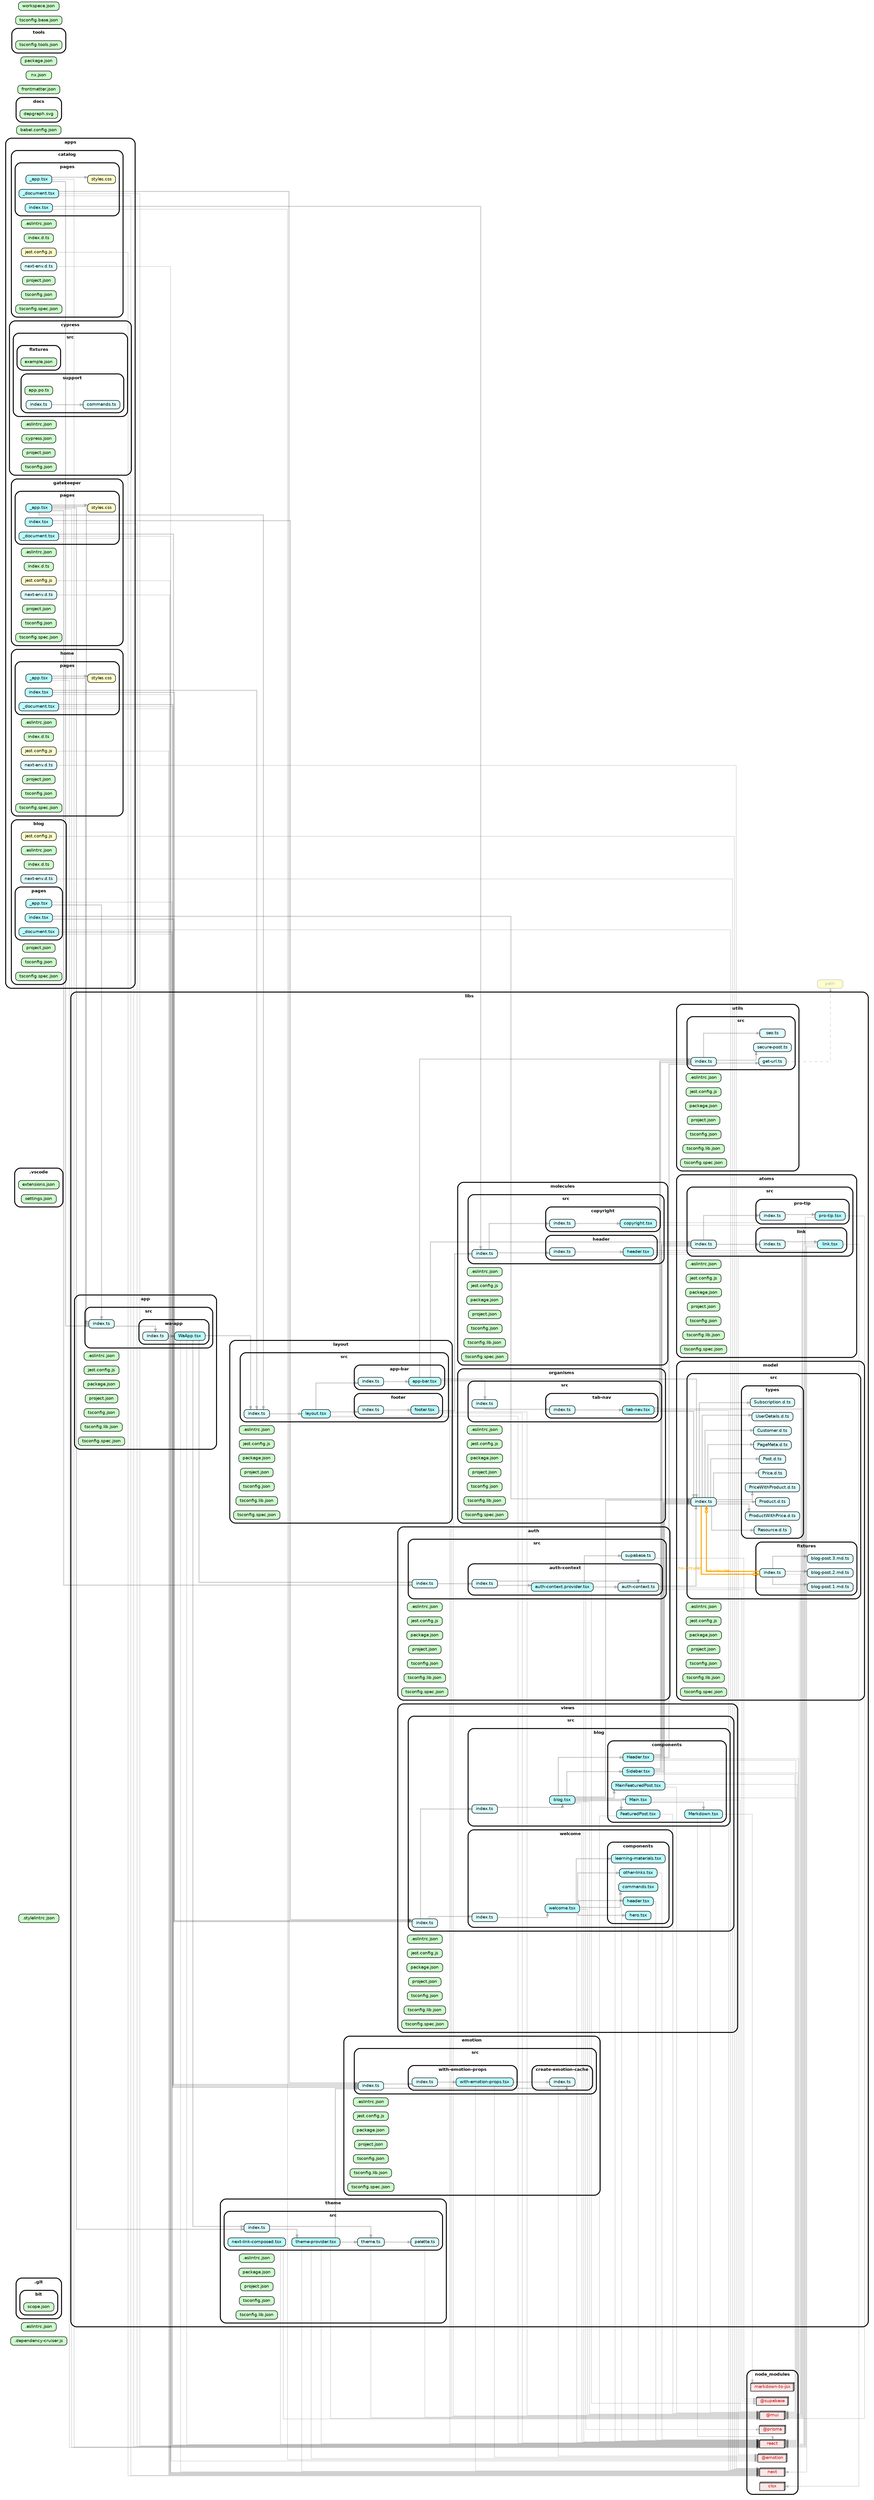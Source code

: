 strict digraph "dependency-cruiser output"{
    ordering="out" rankdir="LR" splines="ortho" overlap="false" nodesep="0.16" ranksep="0.18" fontname="Helvetica-bold" fontsize="9" style="rounded,bold,filled" fillcolor="#ffffff" compound="true"
    node [shape="box" style="rounded, filled" height="0.2" color="black" fillcolor="#ffffcc" fontcolor="black" fontname="Helvetica" fontsize="9"]
    edge [arrowhead="normal" arrowsize="0.6" penwidth="2.0" color="#00000033" fontname="Helvetica" fontsize="9"]

    ".dependency-cruiser.js" [label=<.dependency-cruiser.js> tooltip=".dependency-cruiser.js" URL="https://github.com/watheia/next-mfe-starter/blob/main.dependency-cruiser.js" fillcolor="#ccffcc"]
    ".eslintrc.json" [label=<.eslintrc.json> tooltip=".eslintrc.json" URL="https://github.com/watheia/next-mfe-starter/blob/main.eslintrc.json" fillcolor="#ccffcc"]
    subgraph "cluster_.git" {label=".git" subgraph "cluster_.git/bit" {label="bit" ".git/bit/scope.json" [label=<scope.json> tooltip="scope.json" URL="https://github.com/watheia/next-mfe-starter/blob/main.git/bit/scope.json" fillcolor="#ccffcc"] } }
    ".stylelintrc.json" [label=<.stylelintrc.json> tooltip=".stylelintrc.json" URL="https://github.com/watheia/next-mfe-starter/blob/main.stylelintrc.json" fillcolor="#ccffcc"]
    subgraph "cluster_.vscode" {label=".vscode" ".vscode/extensions.json" [label=<extensions.json> tooltip="extensions.json" URL="https://github.com/watheia/next-mfe-starter/blob/main.vscode/extensions.json" fillcolor="#ccffcc"] }
    subgraph "cluster_.vscode" {label=".vscode" ".vscode/settings.json" [label=<settings.json> tooltip="settings.json" URL="https://github.com/watheia/next-mfe-starter/blob/main.vscode/settings.json" fillcolor="#ccffcc"] }
    subgraph "cluster_apps" {label="apps" subgraph "cluster_apps/blog" {label="blog" "apps/blog/.eslintrc.json" [label=<.eslintrc.json> tooltip=".eslintrc.json" URL="https://github.com/watheia/next-mfe-starter/blob/mainapps/blog/.eslintrc.json" fillcolor="#ccffcc"] } }
    subgraph "cluster_apps" {label="apps" subgraph "cluster_apps/blog" {label="blog" "apps/blog/index.d.ts" [label=<index.d.ts> tooltip="index.d.ts" URL="https://github.com/watheia/next-mfe-starter/blob/mainapps/blog/index.d.ts" fillcolor="#ccffcc"] } }
    subgraph "cluster_apps" {label="apps" subgraph "cluster_apps/blog" {label="blog" "apps/blog/jest.config.js" [label=<jest.config.js> tooltip="jest.config.js" URL="https://github.com/watheia/next-mfe-starter/blob/mainapps/blog/jest.config.js" ] } }
    "apps/blog/jest.config.js" -> "node_modules/next" [penwidth="1.0"]
    subgraph "cluster_apps" {label="apps" subgraph "cluster_apps/blog" {label="blog" "apps/blog/next-env.d.ts" [label=<next-env.d.ts> tooltip="next-env.d.ts" URL="https://github.com/watheia/next-mfe-starter/blob/mainapps/blog/next-env.d.ts" fillcolor="#ddfeff"] } }
    "apps/blog/next-env.d.ts" -> "node_modules/next" [penwidth="1.0"]
    subgraph "cluster_apps" {label="apps" subgraph "cluster_apps/blog" {label="blog" subgraph "cluster_apps/blog/pages" {label="pages" "apps/blog/pages/_app.tsx" [label=<_app.tsx> tooltip="_app.tsx" URL="https://github.com/watheia/next-mfe-starter/blob/mainapps/blog/pages/_app.tsx" fillcolor="#bbfeff"] } } }
    "apps/blog/pages/_app.tsx" -> "libs/app/src/index.ts"
    "apps/blog/pages/_app.tsx" -> "node_modules/react" [penwidth="1.0"]
    subgraph "cluster_apps" {label="apps" subgraph "cluster_apps/blog" {label="blog" subgraph "cluster_apps/blog/pages" {label="pages" "apps/blog/pages/_document.tsx" [label=<_document.tsx> tooltip="_document.tsx" URL="https://github.com/watheia/next-mfe-starter/blob/mainapps/blog/pages/_document.tsx" fillcolor="#bbfeff"] } } }
    "apps/blog/pages/_document.tsx" -> "libs/emotion/src/index.ts"
    "apps/blog/pages/_document.tsx" -> "node_modules/next" [penwidth="1.0"]
    "apps/blog/pages/_document.tsx" -> "node_modules/react" [penwidth="1.0"]
    subgraph "cluster_apps" {label="apps" subgraph "cluster_apps/blog" {label="blog" subgraph "cluster_apps/blog/pages" {label="pages" "apps/blog/pages/index.tsx" [label=<index.tsx> tooltip="index.tsx" URL="https://github.com/watheia/next-mfe-starter/blob/mainapps/blog/pages/index.tsx" fillcolor="#bbfeff"] } } }
    "apps/blog/pages/index.tsx" -> "libs/model/src/index.ts"
    "apps/blog/pages/index.tsx" -> "libs/views/src/index.ts"
    subgraph "cluster_apps" {label="apps" subgraph "cluster_apps/blog" {label="blog" "apps/blog/project.json" [label=<project.json> tooltip="project.json" URL="https://github.com/watheia/next-mfe-starter/blob/mainapps/blog/project.json" fillcolor="#ccffcc"] } }
    subgraph "cluster_apps" {label="apps" subgraph "cluster_apps/blog" {label="blog" "apps/blog/tsconfig.json" [label=<tsconfig.json> tooltip="tsconfig.json" URL="https://github.com/watheia/next-mfe-starter/blob/mainapps/blog/tsconfig.json" fillcolor="#ccffcc"] } }
    subgraph "cluster_apps" {label="apps" subgraph "cluster_apps/blog" {label="blog" "apps/blog/tsconfig.spec.json" [label=<tsconfig.spec.json> tooltip="tsconfig.spec.json" URL="https://github.com/watheia/next-mfe-starter/blob/mainapps/blog/tsconfig.spec.json" fillcolor="#ccffcc"] } }
    subgraph "cluster_apps" {label="apps" subgraph "cluster_apps/catalog" {label="catalog" "apps/catalog/.eslintrc.json" [label=<.eslintrc.json> tooltip=".eslintrc.json" URL="https://github.com/watheia/next-mfe-starter/blob/mainapps/catalog/.eslintrc.json" fillcolor="#ccffcc"] } }
    subgraph "cluster_apps" {label="apps" subgraph "cluster_apps/catalog" {label="catalog" "apps/catalog/index.d.ts" [label=<index.d.ts> tooltip="index.d.ts" URL="https://github.com/watheia/next-mfe-starter/blob/mainapps/catalog/index.d.ts" fillcolor="#ccffcc"] } }
    subgraph "cluster_apps" {label="apps" subgraph "cluster_apps/catalog" {label="catalog" "apps/catalog/jest.config.js" [label=<jest.config.js> tooltip="jest.config.js" URL="https://github.com/watheia/next-mfe-starter/blob/mainapps/catalog/jest.config.js" ] } }
    "apps/catalog/jest.config.js" -> "node_modules/next" [penwidth="1.0"]
    subgraph "cluster_apps" {label="apps" subgraph "cluster_apps/catalog" {label="catalog" "apps/catalog/next-env.d.ts" [label=<next-env.d.ts> tooltip="next-env.d.ts" URL="https://github.com/watheia/next-mfe-starter/blob/mainapps/catalog/next-env.d.ts" fillcolor="#ddfeff"] } }
    "apps/catalog/next-env.d.ts" -> "node_modules/next" [penwidth="1.0"]
    subgraph "cluster_apps" {label="apps" subgraph "cluster_apps/catalog" {label="catalog" subgraph "cluster_apps/catalog/pages" {label="pages" "apps/catalog/pages/_app.tsx" [label=<_app.tsx> tooltip="_app.tsx" URL="https://github.com/watheia/next-mfe-starter/blob/mainapps/catalog/pages/_app.tsx" fillcolor="#bbfeff"] } } }
    "apps/catalog/pages/_app.tsx" -> "apps/catalog/pages/styles.css"
    "apps/catalog/pages/_app.tsx" -> "libs/app/src/index.ts"
    "apps/catalog/pages/_app.tsx" -> "node_modules/react" [penwidth="1.0"]
    subgraph "cluster_apps" {label="apps" subgraph "cluster_apps/catalog" {label="catalog" subgraph "cluster_apps/catalog/pages" {label="pages" "apps/catalog/pages/_document.tsx" [label=<_document.tsx> tooltip="_document.tsx" URL="https://github.com/watheia/next-mfe-starter/blob/mainapps/catalog/pages/_document.tsx" fillcolor="#bbfeff"] } } }
    "apps/catalog/pages/_document.tsx" -> "libs/emotion/src/index.ts"
    "apps/catalog/pages/_document.tsx" -> "node_modules/next" [penwidth="1.0"]
    "apps/catalog/pages/_document.tsx" -> "node_modules/react" [penwidth="1.0"]
    subgraph "cluster_apps" {label="apps" subgraph "cluster_apps/catalog" {label="catalog" subgraph "cluster_apps/catalog/pages" {label="pages" "apps/catalog/pages/index.tsx" [label=<index.tsx> tooltip="index.tsx" URL="https://github.com/watheia/next-mfe-starter/blob/mainapps/catalog/pages/index.tsx" fillcolor="#bbfeff"] } } }
    "apps/catalog/pages/index.tsx" -> "node_modules/@emotion" [penwidth="1.0"]
    "apps/catalog/pages/index.tsx" -> "libs/molecules/src/index.ts"
    subgraph "cluster_apps" {label="apps" subgraph "cluster_apps/catalog" {label="catalog" subgraph "cluster_apps/catalog/pages" {label="pages" "apps/catalog/pages/styles.css" [label=<styles.css> tooltip="styles.css" URL="https://github.com/watheia/next-mfe-starter/blob/mainapps/catalog/pages/styles.css" ] } } }
    subgraph "cluster_apps" {label="apps" subgraph "cluster_apps/catalog" {label="catalog" "apps/catalog/project.json" [label=<project.json> tooltip="project.json" URL="https://github.com/watheia/next-mfe-starter/blob/mainapps/catalog/project.json" fillcolor="#ccffcc"] } }
    subgraph "cluster_apps" {label="apps" subgraph "cluster_apps/catalog" {label="catalog" "apps/catalog/tsconfig.json" [label=<tsconfig.json> tooltip="tsconfig.json" URL="https://github.com/watheia/next-mfe-starter/blob/mainapps/catalog/tsconfig.json" fillcolor="#ccffcc"] } }
    subgraph "cluster_apps" {label="apps" subgraph "cluster_apps/catalog" {label="catalog" "apps/catalog/tsconfig.spec.json" [label=<tsconfig.spec.json> tooltip="tsconfig.spec.json" URL="https://github.com/watheia/next-mfe-starter/blob/mainapps/catalog/tsconfig.spec.json" fillcolor="#ccffcc"] } }
    subgraph "cluster_apps" {label="apps" subgraph "cluster_apps/cypress" {label="cypress" "apps/cypress/.eslintrc.json" [label=<.eslintrc.json> tooltip=".eslintrc.json" URL="https://github.com/watheia/next-mfe-starter/blob/mainapps/cypress/.eslintrc.json" fillcolor="#ccffcc"] } }
    subgraph "cluster_apps" {label="apps" subgraph "cluster_apps/cypress" {label="cypress" "apps/cypress/cypress.json" [label=<cypress.json> tooltip="cypress.json" URL="https://github.com/watheia/next-mfe-starter/blob/mainapps/cypress/cypress.json" fillcolor="#ccffcc"] } }
    subgraph "cluster_apps" {label="apps" subgraph "cluster_apps/cypress" {label="cypress" "apps/cypress/project.json" [label=<project.json> tooltip="project.json" URL="https://github.com/watheia/next-mfe-starter/blob/mainapps/cypress/project.json" fillcolor="#ccffcc"] } }
    subgraph "cluster_apps" {label="apps" subgraph "cluster_apps/cypress" {label="cypress" subgraph "cluster_apps/cypress/src" {label="src" subgraph "cluster_apps/cypress/src/fixtures" {label="fixtures" "apps/cypress/src/fixtures/example.json" [label=<example.json> tooltip="example.json" URL="https://github.com/watheia/next-mfe-starter/blob/mainapps/cypress/src/fixtures/example.json" fillcolor="#ccffcc"] } } } }
    subgraph "cluster_apps" {label="apps" subgraph "cluster_apps/cypress" {label="cypress" subgraph "cluster_apps/cypress/src" {label="src" subgraph "cluster_apps/cypress/src/support" {label="support" "apps/cypress/src/support/app.po.ts" [label=<app.po.ts> tooltip="app.po.ts" URL="https://github.com/watheia/next-mfe-starter/blob/mainapps/cypress/src/support/app.po.ts" fillcolor="#ccffcc"] } } } }
    subgraph "cluster_apps" {label="apps" subgraph "cluster_apps/cypress" {label="cypress" subgraph "cluster_apps/cypress/src" {label="src" subgraph "cluster_apps/cypress/src/support" {label="support" "apps/cypress/src/support/commands.ts" [label=<commands.ts> tooltip="commands.ts" URL="https://github.com/watheia/next-mfe-starter/blob/mainapps/cypress/src/support/commands.ts" fillcolor="#ddfeff"] } } } }
    subgraph "cluster_apps" {label="apps" subgraph "cluster_apps/cypress" {label="cypress" subgraph "cluster_apps/cypress/src" {label="src" subgraph "cluster_apps/cypress/src/support" {label="support" "apps/cypress/src/support/index.ts" [label=<index.ts> tooltip="index.ts" URL="https://github.com/watheia/next-mfe-starter/blob/mainapps/cypress/src/support/index.ts" fillcolor="#ddfeff"] } } } }
    "apps/cypress/src/support/index.ts" -> "apps/cypress/src/support/commands.ts"
    subgraph "cluster_apps" {label="apps" subgraph "cluster_apps/cypress" {label="cypress" "apps/cypress/tsconfig.json" [label=<tsconfig.json> tooltip="tsconfig.json" URL="https://github.com/watheia/next-mfe-starter/blob/mainapps/cypress/tsconfig.json" fillcolor="#ccffcc"] } }
    subgraph "cluster_apps" {label="apps" subgraph "cluster_apps/gatekeeper" {label="gatekeeper" "apps/gatekeeper/.eslintrc.json" [label=<.eslintrc.json> tooltip=".eslintrc.json" URL="https://github.com/watheia/next-mfe-starter/blob/mainapps/gatekeeper/.eslintrc.json" fillcolor="#ccffcc"] } }
    subgraph "cluster_apps" {label="apps" subgraph "cluster_apps/gatekeeper" {label="gatekeeper" "apps/gatekeeper/index.d.ts" [label=<index.d.ts> tooltip="index.d.ts" URL="https://github.com/watheia/next-mfe-starter/blob/mainapps/gatekeeper/index.d.ts" fillcolor="#ccffcc"] } }
    subgraph "cluster_apps" {label="apps" subgraph "cluster_apps/gatekeeper" {label="gatekeeper" "apps/gatekeeper/jest.config.js" [label=<jest.config.js> tooltip="jest.config.js" URL="https://github.com/watheia/next-mfe-starter/blob/mainapps/gatekeeper/jest.config.js" ] } }
    "apps/gatekeeper/jest.config.js" -> "node_modules/next" [penwidth="1.0"]
    subgraph "cluster_apps" {label="apps" subgraph "cluster_apps/gatekeeper" {label="gatekeeper" "apps/gatekeeper/next-env.d.ts" [label=<next-env.d.ts> tooltip="next-env.d.ts" URL="https://github.com/watheia/next-mfe-starter/blob/mainapps/gatekeeper/next-env.d.ts" fillcolor="#ddfeff"] } }
    "apps/gatekeeper/next-env.d.ts" -> "node_modules/next" [penwidth="1.0"]
    subgraph "cluster_apps" {label="apps" subgraph "cluster_apps/gatekeeper" {label="gatekeeper" subgraph "cluster_apps/gatekeeper/pages" {label="pages" "apps/gatekeeper/pages/_app.tsx" [label=<_app.tsx> tooltip="_app.tsx" URL="https://github.com/watheia/next-mfe-starter/blob/mainapps/gatekeeper/pages/_app.tsx" fillcolor="#bbfeff"] } } }
    "apps/gatekeeper/pages/_app.tsx" -> "apps/gatekeeper/pages/styles.css"
    "apps/gatekeeper/pages/_app.tsx" -> "libs/app/src/index.ts"
    "apps/gatekeeper/pages/_app.tsx" -> "libs/auth/src/index.ts"
    "apps/gatekeeper/pages/_app.tsx" -> "libs/layout/src/index.ts"
    "apps/gatekeeper/pages/_app.tsx" -> "libs/theme/src/index.ts"
    "apps/gatekeeper/pages/_app.tsx" -> "node_modules/react" [penwidth="1.0"]
    subgraph "cluster_apps" {label="apps" subgraph "cluster_apps/gatekeeper" {label="gatekeeper" subgraph "cluster_apps/gatekeeper/pages" {label="pages" "apps/gatekeeper/pages/_document.tsx" [label=<_document.tsx> tooltip="_document.tsx" URL="https://github.com/watheia/next-mfe-starter/blob/mainapps/gatekeeper/pages/_document.tsx" fillcolor="#bbfeff"] } } }
    "apps/gatekeeper/pages/_document.tsx" -> "libs/emotion/src/index.ts"
    "apps/gatekeeper/pages/_document.tsx" -> "node_modules/next" [penwidth="1.0"]
    "apps/gatekeeper/pages/_document.tsx" -> "node_modules/react" [penwidth="1.0"]
    subgraph "cluster_apps" {label="apps" subgraph "cluster_apps/gatekeeper" {label="gatekeeper" subgraph "cluster_apps/gatekeeper/pages" {label="pages" "apps/gatekeeper/pages/index.tsx" [label=<index.tsx> tooltip="index.tsx" URL="https://github.com/watheia/next-mfe-starter/blob/mainapps/gatekeeper/pages/index.tsx" fillcolor="#bbfeff"] } } }
    "apps/gatekeeper/pages/index.tsx" -> "libs/views/src/index.ts"
    "apps/gatekeeper/pages/index.tsx" -> "node_modules/react" [penwidth="1.0"]
    subgraph "cluster_apps" {label="apps" subgraph "cluster_apps/gatekeeper" {label="gatekeeper" subgraph "cluster_apps/gatekeeper/pages" {label="pages" "apps/gatekeeper/pages/styles.css" [label=<styles.css> tooltip="styles.css" URL="https://github.com/watheia/next-mfe-starter/blob/mainapps/gatekeeper/pages/styles.css" ] } } }
    subgraph "cluster_apps" {label="apps" subgraph "cluster_apps/gatekeeper" {label="gatekeeper" "apps/gatekeeper/project.json" [label=<project.json> tooltip="project.json" URL="https://github.com/watheia/next-mfe-starter/blob/mainapps/gatekeeper/project.json" fillcolor="#ccffcc"] } }
    subgraph "cluster_apps" {label="apps" subgraph "cluster_apps/gatekeeper" {label="gatekeeper" "apps/gatekeeper/tsconfig.json" [label=<tsconfig.json> tooltip="tsconfig.json" URL="https://github.com/watheia/next-mfe-starter/blob/mainapps/gatekeeper/tsconfig.json" fillcolor="#ccffcc"] } }
    subgraph "cluster_apps" {label="apps" subgraph "cluster_apps/gatekeeper" {label="gatekeeper" "apps/gatekeeper/tsconfig.spec.json" [label=<tsconfig.spec.json> tooltip="tsconfig.spec.json" URL="https://github.com/watheia/next-mfe-starter/blob/mainapps/gatekeeper/tsconfig.spec.json" fillcolor="#ccffcc"] } }
    subgraph "cluster_apps" {label="apps" subgraph "cluster_apps/home" {label="home" "apps/home/.eslintrc.json" [label=<.eslintrc.json> tooltip=".eslintrc.json" URL="https://github.com/watheia/next-mfe-starter/blob/mainapps/home/.eslintrc.json" fillcolor="#ccffcc"] } }
    subgraph "cluster_apps" {label="apps" subgraph "cluster_apps/home" {label="home" "apps/home/index.d.ts" [label=<index.d.ts> tooltip="index.d.ts" URL="https://github.com/watheia/next-mfe-starter/blob/mainapps/home/index.d.ts" fillcolor="#ccffcc"] } }
    subgraph "cluster_apps" {label="apps" subgraph "cluster_apps/home" {label="home" "apps/home/jest.config.js" [label=<jest.config.js> tooltip="jest.config.js" URL="https://github.com/watheia/next-mfe-starter/blob/mainapps/home/jest.config.js" ] } }
    "apps/home/jest.config.js" -> "node_modules/next" [penwidth="1.0"]
    subgraph "cluster_apps" {label="apps" subgraph "cluster_apps/home" {label="home" "apps/home/next-env.d.ts" [label=<next-env.d.ts> tooltip="next-env.d.ts" URL="https://github.com/watheia/next-mfe-starter/blob/mainapps/home/next-env.d.ts" fillcolor="#ddfeff"] } }
    "apps/home/next-env.d.ts" -> "node_modules/next" [penwidth="1.0"]
    subgraph "cluster_apps" {label="apps" subgraph "cluster_apps/home" {label="home" subgraph "cluster_apps/home/pages" {label="pages" "apps/home/pages/_app.tsx" [label=<_app.tsx> tooltip="_app.tsx" URL="https://github.com/watheia/next-mfe-starter/blob/mainapps/home/pages/_app.tsx" fillcolor="#bbfeff"] } } }
    "apps/home/pages/_app.tsx" -> "apps/home/pages/styles.css"
    "apps/home/pages/_app.tsx" -> "libs/app/src/index.ts"
    "apps/home/pages/_app.tsx" -> "node_modules/react" [penwidth="1.0"]
    subgraph "cluster_apps" {label="apps" subgraph "cluster_apps/home" {label="home" subgraph "cluster_apps/home/pages" {label="pages" "apps/home/pages/_document.tsx" [label=<_document.tsx> tooltip="_document.tsx" URL="https://github.com/watheia/next-mfe-starter/blob/mainapps/home/pages/_document.tsx" fillcolor="#bbfeff"] } } }
    "apps/home/pages/_document.tsx" -> "libs/emotion/src/index.ts"
    "apps/home/pages/_document.tsx" -> "node_modules/next" [penwidth="1.0"]
    "apps/home/pages/_document.tsx" -> "node_modules/react" [penwidth="1.0"]
    subgraph "cluster_apps" {label="apps" subgraph "cluster_apps/home" {label="home" subgraph "cluster_apps/home/pages" {label="pages" "apps/home/pages/index.tsx" [label=<index.tsx> tooltip="index.tsx" URL="https://github.com/watheia/next-mfe-starter/blob/mainapps/home/pages/index.tsx" fillcolor="#bbfeff"] } } }
    "apps/home/pages/index.tsx" -> "node_modules/@emotion" [penwidth="1.0"]
    "apps/home/pages/index.tsx" -> "libs/layout/src/index.ts"
    "apps/home/pages/index.tsx" -> "libs/views/src/index.ts"
    subgraph "cluster_apps" {label="apps" subgraph "cluster_apps/home" {label="home" subgraph "cluster_apps/home/pages" {label="pages" "apps/home/pages/styles.css" [label=<styles.css> tooltip="styles.css" URL="https://github.com/watheia/next-mfe-starter/blob/mainapps/home/pages/styles.css" ] } } }
    subgraph "cluster_apps" {label="apps" subgraph "cluster_apps/home" {label="home" "apps/home/project.json" [label=<project.json> tooltip="project.json" URL="https://github.com/watheia/next-mfe-starter/blob/mainapps/home/project.json" fillcolor="#ccffcc"] } }
    subgraph "cluster_apps" {label="apps" subgraph "cluster_apps/home" {label="home" "apps/home/tsconfig.json" [label=<tsconfig.json> tooltip="tsconfig.json" URL="https://github.com/watheia/next-mfe-starter/blob/mainapps/home/tsconfig.json" fillcolor="#ccffcc"] } }
    subgraph "cluster_apps" {label="apps" subgraph "cluster_apps/home" {label="home" "apps/home/tsconfig.spec.json" [label=<tsconfig.spec.json> tooltip="tsconfig.spec.json" URL="https://github.com/watheia/next-mfe-starter/blob/mainapps/home/tsconfig.spec.json" fillcolor="#ccffcc"] } }
    "babel.config.json" [label=<babel.config.json> tooltip="babel.config.json" URL="https://github.com/watheia/next-mfe-starter/blob/mainbabel.config.json" fillcolor="#ccffcc"]
    subgraph "cluster_docs" {label="docs" "docs/depgraph.svg" [label=<depgraph.svg> tooltip="depgraph.svg" URL="https://github.com/watheia/next-mfe-starter/blob/maindocs/depgraph.svg" fillcolor="#ccffcc"] }
    "frontmatter.json" [label=<frontmatter.json> tooltip="frontmatter.json" URL="https://github.com/watheia/next-mfe-starter/blob/mainfrontmatter.json" fillcolor="#ccffcc"]
    subgraph "cluster_libs" {label="libs" subgraph "cluster_libs/app" {label="app" "libs/app/.eslintrc.json" [label=<.eslintrc.json> tooltip=".eslintrc.json" URL="https://github.com/watheia/next-mfe-starter/blob/mainlibs/app/.eslintrc.json" fillcolor="#ccffcc"] } }
    subgraph "cluster_libs" {label="libs" subgraph "cluster_libs/app" {label="app" "libs/app/jest.config.js" [label=<jest.config.js> tooltip="jest.config.js" URL="https://github.com/watheia/next-mfe-starter/blob/mainlibs/app/jest.config.js" fillcolor="#ccffcc"] } }
    subgraph "cluster_libs" {label="libs" subgraph "cluster_libs/app" {label="app" "libs/app/package.json" [label=<package.json> tooltip="package.json" URL="https://github.com/watheia/next-mfe-starter/blob/mainlibs/app/package.json" fillcolor="#ccffcc"] } }
    subgraph "cluster_libs" {label="libs" subgraph "cluster_libs/app" {label="app" "libs/app/project.json" [label=<project.json> tooltip="project.json" URL="https://github.com/watheia/next-mfe-starter/blob/mainlibs/app/project.json" fillcolor="#ccffcc"] } }
    subgraph "cluster_libs" {label="libs" subgraph "cluster_libs/app" {label="app" subgraph "cluster_libs/app/src" {label="src" "libs/app/src/index.ts" [label=<index.ts> tooltip="index.ts" URL="https://github.com/watheia/next-mfe-starter/blob/mainlibs/app/src/index.ts" fillcolor="#ddfeff"] } } }
    "libs/app/src/index.ts" -> "libs/app/src/wa-app/index.ts"
    subgraph "cluster_libs" {label="libs" subgraph "cluster_libs/app" {label="app" subgraph "cluster_libs/app/src" {label="src" subgraph "cluster_libs/app/src/wa-app" {label="wa-app" "libs/app/src/wa-app/WaApp.tsx" [label=<WaApp.tsx> tooltip="WaApp.tsx" URL="https://github.com/watheia/next-mfe-starter/blob/mainlibs/app/src/wa-app/WaApp.tsx" fillcolor="#bbfeff"] } } } }
    "libs/app/src/wa-app/WaApp.tsx" -> "libs/auth/src/index.ts"
    "libs/app/src/wa-app/WaApp.tsx" -> "libs/layout/src/index.ts"
    "libs/app/src/wa-app/WaApp.tsx" -> "libs/theme/src/index.ts"
    "libs/app/src/wa-app/WaApp.tsx" -> "node_modules/next" [penwidth="1.0"]
    "libs/app/src/wa-app/WaApp.tsx" -> "node_modules/react" [penwidth="1.0"]
    subgraph "cluster_libs" {label="libs" subgraph "cluster_libs/app" {label="app" subgraph "cluster_libs/app/src" {label="src" subgraph "cluster_libs/app/src/wa-app" {label="wa-app" "libs/app/src/wa-app/index.ts" [label=<index.ts> tooltip="index.ts" URL="https://github.com/watheia/next-mfe-starter/blob/mainlibs/app/src/wa-app/index.ts" fillcolor="#ddfeff"] } } } }
    "libs/app/src/wa-app/index.ts" -> "libs/app/src/wa-app/WaApp.tsx"
    subgraph "cluster_libs" {label="libs" subgraph "cluster_libs/app" {label="app" "libs/app/tsconfig.json" [label=<tsconfig.json> tooltip="tsconfig.json" URL="https://github.com/watheia/next-mfe-starter/blob/mainlibs/app/tsconfig.json" fillcolor="#ccffcc"] } }
    subgraph "cluster_libs" {label="libs" subgraph "cluster_libs/app" {label="app" "libs/app/tsconfig.lib.json" [label=<tsconfig.lib.json> tooltip="tsconfig.lib.json" URL="https://github.com/watheia/next-mfe-starter/blob/mainlibs/app/tsconfig.lib.json" fillcolor="#ccffcc"] } }
    subgraph "cluster_libs" {label="libs" subgraph "cluster_libs/app" {label="app" "libs/app/tsconfig.spec.json" [label=<tsconfig.spec.json> tooltip="tsconfig.spec.json" URL="https://github.com/watheia/next-mfe-starter/blob/mainlibs/app/tsconfig.spec.json" fillcolor="#ccffcc"] } }
    subgraph "cluster_libs" {label="libs" subgraph "cluster_libs/atoms" {label="atoms" "libs/atoms/.eslintrc.json" [label=<.eslintrc.json> tooltip=".eslintrc.json" URL="https://github.com/watheia/next-mfe-starter/blob/mainlibs/atoms/.eslintrc.json" fillcolor="#ccffcc"] } }
    subgraph "cluster_libs" {label="libs" subgraph "cluster_libs/atoms" {label="atoms" "libs/atoms/jest.config.js" [label=<jest.config.js> tooltip="jest.config.js" URL="https://github.com/watheia/next-mfe-starter/blob/mainlibs/atoms/jest.config.js" fillcolor="#ccffcc"] } }
    subgraph "cluster_libs" {label="libs" subgraph "cluster_libs/atoms" {label="atoms" "libs/atoms/package.json" [label=<package.json> tooltip="package.json" URL="https://github.com/watheia/next-mfe-starter/blob/mainlibs/atoms/package.json" fillcolor="#ccffcc"] } }
    subgraph "cluster_libs" {label="libs" subgraph "cluster_libs/atoms" {label="atoms" "libs/atoms/project.json" [label=<project.json> tooltip="project.json" URL="https://github.com/watheia/next-mfe-starter/blob/mainlibs/atoms/project.json" fillcolor="#ccffcc"] } }
    subgraph "cluster_libs" {label="libs" subgraph "cluster_libs/atoms" {label="atoms" subgraph "cluster_libs/atoms/src" {label="src" "libs/atoms/src/index.ts" [label=<index.ts> tooltip="index.ts" URL="https://github.com/watheia/next-mfe-starter/blob/mainlibs/atoms/src/index.ts" fillcolor="#ddfeff"] } } }
    "libs/atoms/src/index.ts" -> "libs/atoms/src/link/index.ts"
    "libs/atoms/src/index.ts" -> "libs/atoms/src/pro-tip/index.ts"
    subgraph "cluster_libs" {label="libs" subgraph "cluster_libs/atoms" {label="atoms" subgraph "cluster_libs/atoms/src" {label="src" subgraph "cluster_libs/atoms/src/link" {label="link" "libs/atoms/src/link/index.ts" [label=<index.ts> tooltip="index.ts" URL="https://github.com/watheia/next-mfe-starter/blob/mainlibs/atoms/src/link/index.ts" fillcolor="#ddfeff"] } } } }
    "libs/atoms/src/link/index.ts" -> "libs/atoms/src/link/link.tsx"
    subgraph "cluster_libs" {label="libs" subgraph "cluster_libs/atoms" {label="atoms" subgraph "cluster_libs/atoms/src" {label="src" subgraph "cluster_libs/atoms/src/link" {label="link" "libs/atoms/src/link/link.tsx" [label=<link.tsx> tooltip="link.tsx" URL="https://github.com/watheia/next-mfe-starter/blob/mainlibs/atoms/src/link/link.tsx" fillcolor="#bbfeff"] } } } }
    "libs/atoms/src/link/link.tsx" -> "node_modules/@mui" [penwidth="1.0"]
    "libs/atoms/src/link/link.tsx" -> "node_modules/clsx" [penwidth="1.0"]
    "libs/atoms/src/link/link.tsx" -> "node_modules/next" [penwidth="1.0"]
    "libs/atoms/src/link/link.tsx" -> "node_modules/react" [penwidth="1.0"]
    subgraph "cluster_libs" {label="libs" subgraph "cluster_libs/atoms" {label="atoms" subgraph "cluster_libs/atoms/src" {label="src" subgraph "cluster_libs/atoms/src/pro-tip" {label="pro-tip" "libs/atoms/src/pro-tip/index.ts" [label=<index.ts> tooltip="index.ts" URL="https://github.com/watheia/next-mfe-starter/blob/mainlibs/atoms/src/pro-tip/index.ts" fillcolor="#ddfeff"] } } } }
    "libs/atoms/src/pro-tip/index.ts" -> "libs/atoms/src/pro-tip/pro-tip.tsx"
    subgraph "cluster_libs" {label="libs" subgraph "cluster_libs/atoms" {label="atoms" subgraph "cluster_libs/atoms/src" {label="src" subgraph "cluster_libs/atoms/src/pro-tip" {label="pro-tip" "libs/atoms/src/pro-tip/pro-tip.tsx" [label=<pro-tip.tsx> tooltip="pro-tip.tsx" URL="https://github.com/watheia/next-mfe-starter/blob/mainlibs/atoms/src/pro-tip/pro-tip.tsx" fillcolor="#bbfeff"] } } } }
    "libs/atoms/src/pro-tip/pro-tip.tsx" -> "node_modules/@mui" [penwidth="1.0"]
    "libs/atoms/src/pro-tip/pro-tip.tsx" -> "node_modules/react" [penwidth="1.0"]
    subgraph "cluster_libs" {label="libs" subgraph "cluster_libs/atoms" {label="atoms" "libs/atoms/tsconfig.json" [label=<tsconfig.json> tooltip="tsconfig.json" URL="https://github.com/watheia/next-mfe-starter/blob/mainlibs/atoms/tsconfig.json" fillcolor="#ccffcc"] } }
    subgraph "cluster_libs" {label="libs" subgraph "cluster_libs/atoms" {label="atoms" "libs/atoms/tsconfig.lib.json" [label=<tsconfig.lib.json> tooltip="tsconfig.lib.json" URL="https://github.com/watheia/next-mfe-starter/blob/mainlibs/atoms/tsconfig.lib.json" fillcolor="#ccffcc"] } }
    subgraph "cluster_libs" {label="libs" subgraph "cluster_libs/atoms" {label="atoms" "libs/atoms/tsconfig.spec.json" [label=<tsconfig.spec.json> tooltip="tsconfig.spec.json" URL="https://github.com/watheia/next-mfe-starter/blob/mainlibs/atoms/tsconfig.spec.json" fillcolor="#ccffcc"] } }
    subgraph "cluster_libs" {label="libs" subgraph "cluster_libs/auth" {label="auth" "libs/auth/.eslintrc.json" [label=<.eslintrc.json> tooltip=".eslintrc.json" URL="https://github.com/watheia/next-mfe-starter/blob/mainlibs/auth/.eslintrc.json" fillcolor="#ccffcc"] } }
    subgraph "cluster_libs" {label="libs" subgraph "cluster_libs/auth" {label="auth" "libs/auth/jest.config.js" [label=<jest.config.js> tooltip="jest.config.js" URL="https://github.com/watheia/next-mfe-starter/blob/mainlibs/auth/jest.config.js" fillcolor="#ccffcc"] } }
    subgraph "cluster_libs" {label="libs" subgraph "cluster_libs/auth" {label="auth" "libs/auth/package.json" [label=<package.json> tooltip="package.json" URL="https://github.com/watheia/next-mfe-starter/blob/mainlibs/auth/package.json" fillcolor="#ccffcc"] } }
    subgraph "cluster_libs" {label="libs" subgraph "cluster_libs/auth" {label="auth" "libs/auth/project.json" [label=<project.json> tooltip="project.json" URL="https://github.com/watheia/next-mfe-starter/blob/mainlibs/auth/project.json" fillcolor="#ccffcc"] } }
    subgraph "cluster_libs" {label="libs" subgraph "cluster_libs/auth" {label="auth" subgraph "cluster_libs/auth/src" {label="src" subgraph "cluster_libs/auth/src/auth-context" {label="auth-context" "libs/auth/src/auth-context/auth-context.provider.tsx" [label=<auth-context.provider.tsx> tooltip="auth-context.provider.tsx" URL="https://github.com/watheia/next-mfe-starter/blob/mainlibs/auth/src/auth-context/auth-context.provider.tsx" fillcolor="#bbfeff"] } } } }
    "libs/auth/src/auth-context/auth-context.provider.tsx" -> "libs/auth/src/supabase.ts"
    "libs/auth/src/auth-context/auth-context.provider.tsx" -> "libs/auth/src/auth-context/auth-context.ts"
    "libs/auth/src/auth-context/auth-context.provider.tsx" -> "node_modules/@prisma" [penwidth="1.0"]
    "libs/auth/src/auth-context/auth-context.provider.tsx" -> "node_modules/@supabase" [penwidth="1.0"]
    "libs/auth/src/auth-context/auth-context.provider.tsx" -> "node_modules/react" [penwidth="1.0"]
    subgraph "cluster_libs" {label="libs" subgraph "cluster_libs/auth" {label="auth" subgraph "cluster_libs/auth/src" {label="src" subgraph "cluster_libs/auth/src/auth-context" {label="auth-context" "libs/auth/src/auth-context/auth-context.ts" [label=<auth-context.ts> tooltip="auth-context.ts" URL="https://github.com/watheia/next-mfe-starter/blob/mainlibs/auth/src/auth-context/auth-context.ts" fillcolor="#ddfeff"] } } } }
    "libs/auth/src/auth-context/auth-context.ts" -> "node_modules/@supabase" [penwidth="1.0"]
    "libs/auth/src/auth-context/auth-context.ts" -> "libs/model/src/index.ts"
    "libs/auth/src/auth-context/auth-context.ts" -> "node_modules/react" [penwidth="1.0"]
    subgraph "cluster_libs" {label="libs" subgraph "cluster_libs/auth" {label="auth" subgraph "cluster_libs/auth/src" {label="src" subgraph "cluster_libs/auth/src/auth-context" {label="auth-context" "libs/auth/src/auth-context/index.ts" [label=<index.ts> tooltip="index.ts" URL="https://github.com/watheia/next-mfe-starter/blob/mainlibs/auth/src/auth-context/index.ts" fillcolor="#ddfeff"] } } } }
    "libs/auth/src/auth-context/index.ts" -> "libs/auth/src/auth-context/auth-context.ts"
    "libs/auth/src/auth-context/index.ts" -> "libs/auth/src/auth-context/auth-context.provider.tsx"
    subgraph "cluster_libs" {label="libs" subgraph "cluster_libs/auth" {label="auth" subgraph "cluster_libs/auth/src" {label="src" "libs/auth/src/index.ts" [label=<index.ts> tooltip="index.ts" URL="https://github.com/watheia/next-mfe-starter/blob/mainlibs/auth/src/index.ts" fillcolor="#ddfeff"] } } }
    "libs/auth/src/index.ts" -> "libs/auth/src/auth-context/index.ts"
    subgraph "cluster_libs" {label="libs" subgraph "cluster_libs/auth" {label="auth" subgraph "cluster_libs/auth/src" {label="src" "libs/auth/src/supabase.ts" [label=<supabase.ts> tooltip="supabase.ts" URL="https://github.com/watheia/next-mfe-starter/blob/mainlibs/auth/src/supabase.ts" fillcolor="#ddfeff"] } } }
    "libs/auth/src/supabase.ts" -> "node_modules/@supabase" [penwidth="1.0"]
    subgraph "cluster_libs" {label="libs" subgraph "cluster_libs/auth" {label="auth" "libs/auth/tsconfig.json" [label=<tsconfig.json> tooltip="tsconfig.json" URL="https://github.com/watheia/next-mfe-starter/blob/mainlibs/auth/tsconfig.json" fillcolor="#ccffcc"] } }
    subgraph "cluster_libs" {label="libs" subgraph "cluster_libs/auth" {label="auth" "libs/auth/tsconfig.lib.json" [label=<tsconfig.lib.json> tooltip="tsconfig.lib.json" URL="https://github.com/watheia/next-mfe-starter/blob/mainlibs/auth/tsconfig.lib.json" fillcolor="#ccffcc"] } }
    subgraph "cluster_libs" {label="libs" subgraph "cluster_libs/auth" {label="auth" "libs/auth/tsconfig.spec.json" [label=<tsconfig.spec.json> tooltip="tsconfig.spec.json" URL="https://github.com/watheia/next-mfe-starter/blob/mainlibs/auth/tsconfig.spec.json" fillcolor="#ccffcc"] } }
    subgraph "cluster_libs" {label="libs" subgraph "cluster_libs/emotion" {label="emotion" "libs/emotion/.eslintrc.json" [label=<.eslintrc.json> tooltip=".eslintrc.json" URL="https://github.com/watheia/next-mfe-starter/blob/mainlibs/emotion/.eslintrc.json" fillcolor="#ccffcc"] } }
    subgraph "cluster_libs" {label="libs" subgraph "cluster_libs/emotion" {label="emotion" "libs/emotion/jest.config.js" [label=<jest.config.js> tooltip="jest.config.js" URL="https://github.com/watheia/next-mfe-starter/blob/mainlibs/emotion/jest.config.js" fillcolor="#ccffcc"] } }
    subgraph "cluster_libs" {label="libs" subgraph "cluster_libs/emotion" {label="emotion" "libs/emotion/package.json" [label=<package.json> tooltip="package.json" URL="https://github.com/watheia/next-mfe-starter/blob/mainlibs/emotion/package.json" fillcolor="#ccffcc"] } }
    subgraph "cluster_libs" {label="libs" subgraph "cluster_libs/emotion" {label="emotion" "libs/emotion/project.json" [label=<project.json> tooltip="project.json" URL="https://github.com/watheia/next-mfe-starter/blob/mainlibs/emotion/project.json" fillcolor="#ccffcc"] } }
    subgraph "cluster_libs" {label="libs" subgraph "cluster_libs/emotion" {label="emotion" subgraph "cluster_libs/emotion/src" {label="src" subgraph "cluster_libs/emotion/src/create-emotion-cache" {label="create-emotion-cache" "libs/emotion/src/create-emotion-cache/index.ts" [label=<index.ts> tooltip="index.ts" URL="https://github.com/watheia/next-mfe-starter/blob/mainlibs/emotion/src/create-emotion-cache/index.ts" fillcolor="#ddfeff"] } } } }
    "libs/emotion/src/create-emotion-cache/index.ts" -> "node_modules/@emotion" [penwidth="1.0"]
    subgraph "cluster_libs" {label="libs" subgraph "cluster_libs/emotion" {label="emotion" subgraph "cluster_libs/emotion/src" {label="src" "libs/emotion/src/index.ts" [label=<index.ts> tooltip="index.ts" URL="https://github.com/watheia/next-mfe-starter/blob/mainlibs/emotion/src/index.ts" fillcolor="#ddfeff"] } } }
    "libs/emotion/src/index.ts" -> "libs/emotion/src/create-emotion-cache/index.ts"
    "libs/emotion/src/index.ts" -> "libs/emotion/src/with-emotion-props/index.ts"
    subgraph "cluster_libs" {label="libs" subgraph "cluster_libs/emotion" {label="emotion" subgraph "cluster_libs/emotion/src" {label="src" subgraph "cluster_libs/emotion/src/with-emotion-props" {label="with-emotion-props" "libs/emotion/src/with-emotion-props/index.ts" [label=<index.ts> tooltip="index.ts" URL="https://github.com/watheia/next-mfe-starter/blob/mainlibs/emotion/src/with-emotion-props/index.ts" fillcolor="#ddfeff"] } } } }
    "libs/emotion/src/with-emotion-props/index.ts" -> "libs/emotion/src/with-emotion-props/with-emotion-props.tsx"
    subgraph "cluster_libs" {label="libs" subgraph "cluster_libs/emotion" {label="emotion" subgraph "cluster_libs/emotion/src" {label="src" subgraph "cluster_libs/emotion/src/with-emotion-props" {label="with-emotion-props" "libs/emotion/src/with-emotion-props/with-emotion-props.tsx" [label=<with-emotion-props.tsx> tooltip="with-emotion-props.tsx" URL="https://github.com/watheia/next-mfe-starter/blob/mainlibs/emotion/src/with-emotion-props/with-emotion-props.tsx" fillcolor="#bbfeff"] } } } }
    "libs/emotion/src/with-emotion-props/with-emotion-props.tsx" -> "libs/emotion/src/create-emotion-cache/index.ts"
    "libs/emotion/src/with-emotion-props/with-emotion-props.tsx" -> "node_modules/@emotion" [penwidth="1.0"]
    "libs/emotion/src/with-emotion-props/with-emotion-props.tsx" -> "node_modules/next" [penwidth="1.0"]
    subgraph "cluster_libs" {label="libs" subgraph "cluster_libs/emotion" {label="emotion" "libs/emotion/tsconfig.json" [label=<tsconfig.json> tooltip="tsconfig.json" URL="https://github.com/watheia/next-mfe-starter/blob/mainlibs/emotion/tsconfig.json" fillcolor="#ccffcc"] } }
    subgraph "cluster_libs" {label="libs" subgraph "cluster_libs/emotion" {label="emotion" "libs/emotion/tsconfig.lib.json" [label=<tsconfig.lib.json> tooltip="tsconfig.lib.json" URL="https://github.com/watheia/next-mfe-starter/blob/mainlibs/emotion/tsconfig.lib.json" fillcolor="#ccffcc"] } }
    subgraph "cluster_libs" {label="libs" subgraph "cluster_libs/emotion" {label="emotion" "libs/emotion/tsconfig.spec.json" [label=<tsconfig.spec.json> tooltip="tsconfig.spec.json" URL="https://github.com/watheia/next-mfe-starter/blob/mainlibs/emotion/tsconfig.spec.json" fillcolor="#ccffcc"] } }
    subgraph "cluster_libs" {label="libs" subgraph "cluster_libs/layout" {label="layout" "libs/layout/.eslintrc.json" [label=<.eslintrc.json> tooltip=".eslintrc.json" URL="https://github.com/watheia/next-mfe-starter/blob/mainlibs/layout/.eslintrc.json" fillcolor="#ccffcc"] } }
    subgraph "cluster_libs" {label="libs" subgraph "cluster_libs/layout" {label="layout" "libs/layout/jest.config.js" [label=<jest.config.js> tooltip="jest.config.js" URL="https://github.com/watheia/next-mfe-starter/blob/mainlibs/layout/jest.config.js" fillcolor="#ccffcc"] } }
    subgraph "cluster_libs" {label="libs" subgraph "cluster_libs/layout" {label="layout" "libs/layout/package.json" [label=<package.json> tooltip="package.json" URL="https://github.com/watheia/next-mfe-starter/blob/mainlibs/layout/package.json" fillcolor="#ccffcc"] } }
    subgraph "cluster_libs" {label="libs" subgraph "cluster_libs/layout" {label="layout" "libs/layout/project.json" [label=<project.json> tooltip="project.json" URL="https://github.com/watheia/next-mfe-starter/blob/mainlibs/layout/project.json" fillcolor="#ccffcc"] } }
    subgraph "cluster_libs" {label="libs" subgraph "cluster_libs/layout" {label="layout" subgraph "cluster_libs/layout/src" {label="src" subgraph "cluster_libs/layout/src/app-bar" {label="app-bar" "libs/layout/src/app-bar/app-bar.tsx" [label=<app-bar.tsx> tooltip="app-bar.tsx" URL="https://github.com/watheia/next-mfe-starter/blob/mainlibs/layout/src/app-bar/app-bar.tsx" fillcolor="#bbfeff"] } } } }
    "libs/layout/src/app-bar/app-bar.tsx" -> "node_modules/@mui" [penwidth="1.0"]
    "libs/layout/src/app-bar/app-bar.tsx" -> "libs/atoms/src/index.ts"
    "libs/layout/src/app-bar/app-bar.tsx" -> "libs/model/src/index.ts"
    "libs/layout/src/app-bar/app-bar.tsx" -> "libs/organisms/src/index.ts"
    "libs/layout/src/app-bar/app-bar.tsx" -> "libs/utils/src/index.ts"
    "libs/layout/src/app-bar/app-bar.tsx" -> "node_modules/react" [penwidth="1.0"]
    subgraph "cluster_libs" {label="libs" subgraph "cluster_libs/layout" {label="layout" subgraph "cluster_libs/layout/src" {label="src" subgraph "cluster_libs/layout/src/app-bar" {label="app-bar" "libs/layout/src/app-bar/index.ts" [label=<index.ts> tooltip="index.ts" URL="https://github.com/watheia/next-mfe-starter/blob/mainlibs/layout/src/app-bar/index.ts" fillcolor="#ddfeff"] } } } }
    "libs/layout/src/app-bar/index.ts" -> "libs/layout/src/app-bar/app-bar.tsx"
    subgraph "cluster_libs" {label="libs" subgraph "cluster_libs/layout" {label="layout" subgraph "cluster_libs/layout/src" {label="src" subgraph "cluster_libs/layout/src/footer" {label="footer" "libs/layout/src/footer/footer.tsx" [label=<footer.tsx> tooltip="footer.tsx" URL="https://github.com/watheia/next-mfe-starter/blob/mainlibs/layout/src/footer/footer.tsx" fillcolor="#bbfeff"] } } } }
    "libs/layout/src/footer/footer.tsx" -> "node_modules/@mui" [penwidth="1.0"]
    "libs/layout/src/footer/footer.tsx" -> "libs/molecules/src/index.ts"
    "libs/layout/src/footer/footer.tsx" -> "node_modules/react" [penwidth="1.0"]
    subgraph "cluster_libs" {label="libs" subgraph "cluster_libs/layout" {label="layout" subgraph "cluster_libs/layout/src" {label="src" subgraph "cluster_libs/layout/src/footer" {label="footer" "libs/layout/src/footer/index.ts" [label=<index.ts> tooltip="index.ts" URL="https://github.com/watheia/next-mfe-starter/blob/mainlibs/layout/src/footer/index.ts" fillcolor="#ddfeff"] } } } }
    "libs/layout/src/footer/index.ts" -> "libs/layout/src/footer/footer.tsx"
    subgraph "cluster_libs" {label="libs" subgraph "cluster_libs/layout" {label="layout" subgraph "cluster_libs/layout/src" {label="src" "libs/layout/src/index.ts" [label=<index.ts> tooltip="index.ts" URL="https://github.com/watheia/next-mfe-starter/blob/mainlibs/layout/src/index.ts" fillcolor="#ddfeff"] } } }
    "libs/layout/src/index.ts" -> "libs/layout/src/layout.tsx"
    subgraph "cluster_libs" {label="libs" subgraph "cluster_libs/layout" {label="layout" subgraph "cluster_libs/layout/src" {label="src" "libs/layout/src/layout.tsx" [label=<layout.tsx> tooltip="layout.tsx" URL="https://github.com/watheia/next-mfe-starter/blob/mainlibs/layout/src/layout.tsx" fillcolor="#bbfeff"] } } }
    "libs/layout/src/layout.tsx" -> "libs/layout/src/app-bar/index.ts"
    "libs/layout/src/layout.tsx" -> "libs/layout/src/footer/index.ts"
    "libs/layout/src/layout.tsx" -> "node_modules/@mui" [penwidth="1.0"]
    "libs/layout/src/layout.tsx" -> "node_modules/react" [penwidth="1.0"]
    subgraph "cluster_libs" {label="libs" subgraph "cluster_libs/layout" {label="layout" "libs/layout/tsconfig.json" [label=<tsconfig.json> tooltip="tsconfig.json" URL="https://github.com/watheia/next-mfe-starter/blob/mainlibs/layout/tsconfig.json" fillcolor="#ccffcc"] } }
    subgraph "cluster_libs" {label="libs" subgraph "cluster_libs/layout" {label="layout" "libs/layout/tsconfig.lib.json" [label=<tsconfig.lib.json> tooltip="tsconfig.lib.json" URL="https://github.com/watheia/next-mfe-starter/blob/mainlibs/layout/tsconfig.lib.json" fillcolor="#ccffcc"] } }
    subgraph "cluster_libs" {label="libs" subgraph "cluster_libs/layout" {label="layout" "libs/layout/tsconfig.spec.json" [label=<tsconfig.spec.json> tooltip="tsconfig.spec.json" URL="https://github.com/watheia/next-mfe-starter/blob/mainlibs/layout/tsconfig.spec.json" fillcolor="#ccffcc"] } }
    subgraph "cluster_libs" {label="libs" subgraph "cluster_libs/model" {label="model" "libs/model/.eslintrc.json" [label=<.eslintrc.json> tooltip=".eslintrc.json" URL="https://github.com/watheia/next-mfe-starter/blob/mainlibs/model/.eslintrc.json" fillcolor="#ccffcc"] } }
    subgraph "cluster_libs" {label="libs" subgraph "cluster_libs/model" {label="model" "libs/model/jest.config.js" [label=<jest.config.js> tooltip="jest.config.js" URL="https://github.com/watheia/next-mfe-starter/blob/mainlibs/model/jest.config.js" fillcolor="#ccffcc"] } }
    subgraph "cluster_libs" {label="libs" subgraph "cluster_libs/model" {label="model" "libs/model/package.json" [label=<package.json> tooltip="package.json" URL="https://github.com/watheia/next-mfe-starter/blob/mainlibs/model/package.json" fillcolor="#ccffcc"] } }
    subgraph "cluster_libs" {label="libs" subgraph "cluster_libs/model" {label="model" "libs/model/project.json" [label=<project.json> tooltip="project.json" URL="https://github.com/watheia/next-mfe-starter/blob/mainlibs/model/project.json" fillcolor="#ccffcc"] } }
    subgraph "cluster_libs" {label="libs" subgraph "cluster_libs/model" {label="model" subgraph "cluster_libs/model/src" {label="src" subgraph "cluster_libs/model/src/fixtures" {label="fixtures" "libs/model/src/fixtures/blog-post.1.md.ts" [label=<blog-post.1.md.ts> tooltip="blog-post.1.md.ts" URL="https://github.com/watheia/next-mfe-starter/blob/mainlibs/model/src/fixtures/blog-post.1.md.ts" fillcolor="#ddfeff"] } } } }
    subgraph "cluster_libs" {label="libs" subgraph "cluster_libs/model" {label="model" subgraph "cluster_libs/model/src" {label="src" subgraph "cluster_libs/model/src/fixtures" {label="fixtures" "libs/model/src/fixtures/blog-post.2.md.ts" [label=<blog-post.2.md.ts> tooltip="blog-post.2.md.ts" URL="https://github.com/watheia/next-mfe-starter/blob/mainlibs/model/src/fixtures/blog-post.2.md.ts" fillcolor="#ddfeff"] } } } }
    subgraph "cluster_libs" {label="libs" subgraph "cluster_libs/model" {label="model" subgraph "cluster_libs/model/src" {label="src" subgraph "cluster_libs/model/src/fixtures" {label="fixtures" "libs/model/src/fixtures/blog-post.3.md.ts" [label=<blog-post.3.md.ts> tooltip="blog-post.3.md.ts" URL="https://github.com/watheia/next-mfe-starter/blob/mainlibs/model/src/fixtures/blog-post.3.md.ts" fillcolor="#ddfeff"] } } } }
    subgraph "cluster_libs" {label="libs" subgraph "cluster_libs/model" {label="model" subgraph "cluster_libs/model/src" {label="src" subgraph "cluster_libs/model/src/fixtures" {label="fixtures" "libs/model/src/fixtures/index.ts" [label=<index.ts> tooltip="index.ts" URL="https://github.com/watheia/next-mfe-starter/blob/mainlibs/model/src/fixtures/index.ts" fillcolor="#ddfeff"] } } } }
    "libs/model/src/fixtures/index.ts" -> "libs/model/src/fixtures/blog-post.1.md.ts"
    "libs/model/src/fixtures/index.ts" -> "libs/model/src/fixtures/blog-post.2.md.ts"
    "libs/model/src/fixtures/index.ts" -> "libs/model/src/fixtures/blog-post.3.md.ts"
    "libs/model/src/fixtures/index.ts" -> "node_modules/@mui" [penwidth="1.0"]
    "libs/model/src/fixtures/index.ts" -> "libs/model/src/index.ts" [xlabel="no-circular" tooltip="no-circular" arrowhead="normalnoneodot" fontcolor="orange" color="orange"]
    subgraph "cluster_libs" {label="libs" subgraph "cluster_libs/model" {label="model" subgraph "cluster_libs/model/src" {label="src" "libs/model/src/index.ts" [label=<index.ts> tooltip="index.ts" URL="https://github.com/watheia/next-mfe-starter/blob/mainlibs/model/src/index.ts" fillcolor="#ddfeff"] } } }
    "libs/model/src/index.ts" -> "libs/model/src/fixtures/index.ts" [xlabel="no-circular" tooltip="no-circular" arrowhead="normalnoneodot" fontcolor="orange" color="orange"]
    "libs/model/src/index.ts" -> "libs/model/src/types/Customer.d.ts"
    "libs/model/src/index.ts" -> "libs/model/src/types/PageMeta.d.ts"
    "libs/model/src/index.ts" -> "libs/model/src/types/Post.d.ts"
    "libs/model/src/index.ts" -> "libs/model/src/types/Price.d.ts"
    "libs/model/src/index.ts" -> "libs/model/src/types/PriceWithProduct.d.ts"
    "libs/model/src/index.ts" -> "libs/model/src/types/Product.d.ts"
    "libs/model/src/index.ts" -> "libs/model/src/types/ProductWithPrice.d.ts"
    "libs/model/src/index.ts" -> "libs/model/src/types/Resource.d.ts"
    "libs/model/src/index.ts" -> "libs/model/src/types/Subscription.d.ts"
    "libs/model/src/index.ts" -> "libs/model/src/types/UserDetails.d.ts"
    subgraph "cluster_libs" {label="libs" subgraph "cluster_libs/model" {label="model" subgraph "cluster_libs/model/src" {label="src" subgraph "cluster_libs/model/src/types" {label="types" "libs/model/src/types/Customer.d.ts" [label=<Customer.d.ts> tooltip="Customer.d.ts" URL="https://github.com/watheia/next-mfe-starter/blob/mainlibs/model/src/types/Customer.d.ts" fillcolor="#ddfeff"] } } } }
    subgraph "cluster_libs" {label="libs" subgraph "cluster_libs/model" {label="model" subgraph "cluster_libs/model/src" {label="src" subgraph "cluster_libs/model/src/types" {label="types" "libs/model/src/types/PageMeta.d.ts" [label=<PageMeta.d.ts> tooltip="PageMeta.d.ts" URL="https://github.com/watheia/next-mfe-starter/blob/mainlibs/model/src/types/PageMeta.d.ts" fillcolor="#ddfeff"] } } } }
    subgraph "cluster_libs" {label="libs" subgraph "cluster_libs/model" {label="model" subgraph "cluster_libs/model/src" {label="src" subgraph "cluster_libs/model/src/types" {label="types" "libs/model/src/types/Post.d.ts" [label=<Post.d.ts> tooltip="Post.d.ts" URL="https://github.com/watheia/next-mfe-starter/blob/mainlibs/model/src/types/Post.d.ts" fillcolor="#ddfeff"] } } } }
    subgraph "cluster_libs" {label="libs" subgraph "cluster_libs/model" {label="model" subgraph "cluster_libs/model/src" {label="src" subgraph "cluster_libs/model/src/types" {label="types" "libs/model/src/types/Price.d.ts" [label=<Price.d.ts> tooltip="Price.d.ts" URL="https://github.com/watheia/next-mfe-starter/blob/mainlibs/model/src/types/Price.d.ts" fillcolor="#ddfeff"] } } } }
    subgraph "cluster_libs" {label="libs" subgraph "cluster_libs/model" {label="model" subgraph "cluster_libs/model/src" {label="src" subgraph "cluster_libs/model/src/types" {label="types" "libs/model/src/types/PriceWithProduct.d.ts" [label=<PriceWithProduct.d.ts> tooltip="PriceWithProduct.d.ts" URL="https://github.com/watheia/next-mfe-starter/blob/mainlibs/model/src/types/PriceWithProduct.d.ts" fillcolor="#ddfeff"] } } } }
    subgraph "cluster_libs" {label="libs" subgraph "cluster_libs/model" {label="model" subgraph "cluster_libs/model/src" {label="src" subgraph "cluster_libs/model/src/types" {label="types" "libs/model/src/types/Product.d.ts" [label=<Product.d.ts> tooltip="Product.d.ts" URL="https://github.com/watheia/next-mfe-starter/blob/mainlibs/model/src/types/Product.d.ts" fillcolor="#ddfeff"] } } } }
    subgraph "cluster_libs" {label="libs" subgraph "cluster_libs/model" {label="model" subgraph "cluster_libs/model/src" {label="src" subgraph "cluster_libs/model/src/types" {label="types" "libs/model/src/types/ProductWithPrice.d.ts" [label=<ProductWithPrice.d.ts> tooltip="ProductWithPrice.d.ts" URL="https://github.com/watheia/next-mfe-starter/blob/mainlibs/model/src/types/ProductWithPrice.d.ts" fillcolor="#ddfeff"] } } } }
    subgraph "cluster_libs" {label="libs" subgraph "cluster_libs/model" {label="model" subgraph "cluster_libs/model/src" {label="src" subgraph "cluster_libs/model/src/types" {label="types" "libs/model/src/types/Resource.d.ts" [label=<Resource.d.ts> tooltip="Resource.d.ts" URL="https://github.com/watheia/next-mfe-starter/blob/mainlibs/model/src/types/Resource.d.ts" fillcolor="#ddfeff"] } } } }
    subgraph "cluster_libs" {label="libs" subgraph "cluster_libs/model" {label="model" subgraph "cluster_libs/model/src" {label="src" subgraph "cluster_libs/model/src/types" {label="types" "libs/model/src/types/Subscription.d.ts" [label=<Subscription.d.ts> tooltip="Subscription.d.ts" URL="https://github.com/watheia/next-mfe-starter/blob/mainlibs/model/src/types/Subscription.d.ts" fillcolor="#ddfeff"] } } } }
    subgraph "cluster_libs" {label="libs" subgraph "cluster_libs/model" {label="model" subgraph "cluster_libs/model/src" {label="src" subgraph "cluster_libs/model/src/types" {label="types" "libs/model/src/types/UserDetails.d.ts" [label=<UserDetails.d.ts> tooltip="UserDetails.d.ts" URL="https://github.com/watheia/next-mfe-starter/blob/mainlibs/model/src/types/UserDetails.d.ts" fillcolor="#ddfeff"] } } } }
    subgraph "cluster_libs" {label="libs" subgraph "cluster_libs/model" {label="model" "libs/model/tsconfig.json" [label=<tsconfig.json> tooltip="tsconfig.json" URL="https://github.com/watheia/next-mfe-starter/blob/mainlibs/model/tsconfig.json" fillcolor="#ccffcc"] } }
    subgraph "cluster_libs" {label="libs" subgraph "cluster_libs/model" {label="model" "libs/model/tsconfig.lib.json" [label=<tsconfig.lib.json> tooltip="tsconfig.lib.json" URL="https://github.com/watheia/next-mfe-starter/blob/mainlibs/model/tsconfig.lib.json" fillcolor="#ccffcc"] } }
    subgraph "cluster_libs" {label="libs" subgraph "cluster_libs/model" {label="model" "libs/model/tsconfig.spec.json" [label=<tsconfig.spec.json> tooltip="tsconfig.spec.json" URL="https://github.com/watheia/next-mfe-starter/blob/mainlibs/model/tsconfig.spec.json" fillcolor="#ccffcc"] } }
    subgraph "cluster_libs" {label="libs" subgraph "cluster_libs/molecules" {label="molecules" "libs/molecules/.eslintrc.json" [label=<.eslintrc.json> tooltip=".eslintrc.json" URL="https://github.com/watheia/next-mfe-starter/blob/mainlibs/molecules/.eslintrc.json" fillcolor="#ccffcc"] } }
    subgraph "cluster_libs" {label="libs" subgraph "cluster_libs/molecules" {label="molecules" "libs/molecules/jest.config.js" [label=<jest.config.js> tooltip="jest.config.js" URL="https://github.com/watheia/next-mfe-starter/blob/mainlibs/molecules/jest.config.js" fillcolor="#ccffcc"] } }
    subgraph "cluster_libs" {label="libs" subgraph "cluster_libs/molecules" {label="molecules" "libs/molecules/package.json" [label=<package.json> tooltip="package.json" URL="https://github.com/watheia/next-mfe-starter/blob/mainlibs/molecules/package.json" fillcolor="#ccffcc"] } }
    subgraph "cluster_libs" {label="libs" subgraph "cluster_libs/molecules" {label="molecules" "libs/molecules/project.json" [label=<project.json> tooltip="project.json" URL="https://github.com/watheia/next-mfe-starter/blob/mainlibs/molecules/project.json" fillcolor="#ccffcc"] } }
    subgraph "cluster_libs" {label="libs" subgraph "cluster_libs/molecules" {label="molecules" subgraph "cluster_libs/molecules/src" {label="src" subgraph "cluster_libs/molecules/src/copyright" {label="copyright" "libs/molecules/src/copyright/copyright.tsx" [label=<copyright.tsx> tooltip="copyright.tsx" URL="https://github.com/watheia/next-mfe-starter/blob/mainlibs/molecules/src/copyright/copyright.tsx" fillcolor="#bbfeff"] } } } }
    "libs/molecules/src/copyright/copyright.tsx" -> "node_modules/@mui" [penwidth="1.0"]
    "libs/molecules/src/copyright/copyright.tsx" -> "node_modules/react" [penwidth="1.0"]
    subgraph "cluster_libs" {label="libs" subgraph "cluster_libs/molecules" {label="molecules" subgraph "cluster_libs/molecules/src" {label="src" subgraph "cluster_libs/molecules/src/copyright" {label="copyright" "libs/molecules/src/copyright/index.ts" [label=<index.ts> tooltip="index.ts" URL="https://github.com/watheia/next-mfe-starter/blob/mainlibs/molecules/src/copyright/index.ts" fillcolor="#ddfeff"] } } } }
    "libs/molecules/src/copyright/index.ts" -> "libs/molecules/src/copyright/copyright.tsx"
    subgraph "cluster_libs" {label="libs" subgraph "cluster_libs/molecules" {label="molecules" subgraph "cluster_libs/molecules/src" {label="src" subgraph "cluster_libs/molecules/src/header" {label="header" "libs/molecules/src/header/header.tsx" [label=<header.tsx> tooltip="header.tsx" URL="https://github.com/watheia/next-mfe-starter/blob/mainlibs/molecules/src/header/header.tsx" fillcolor="#bbfeff"] } } } }
    "libs/molecules/src/header/header.tsx" -> "node_modules/@emotion" [penwidth="1.0"]
    "libs/molecules/src/header/header.tsx" -> "node_modules/@mui" [penwidth="1.0"]
    "libs/molecules/src/header/header.tsx" -> "node_modules/react" [penwidth="1.0"]
    subgraph "cluster_libs" {label="libs" subgraph "cluster_libs/molecules" {label="molecules" subgraph "cluster_libs/molecules/src" {label="src" subgraph "cluster_libs/molecules/src/header" {label="header" "libs/molecules/src/header/index.ts" [label=<index.ts> tooltip="index.ts" URL="https://github.com/watheia/next-mfe-starter/blob/mainlibs/molecules/src/header/index.ts" fillcolor="#ddfeff"] } } } }
    "libs/molecules/src/header/index.ts" -> "libs/molecules/src/header/header.tsx"
    subgraph "cluster_libs" {label="libs" subgraph "cluster_libs/molecules" {label="molecules" subgraph "cluster_libs/molecules/src" {label="src" "libs/molecules/src/index.ts" [label=<index.ts> tooltip="index.ts" URL="https://github.com/watheia/next-mfe-starter/blob/mainlibs/molecules/src/index.ts" fillcolor="#ddfeff"] } } }
    "libs/molecules/src/index.ts" -> "libs/molecules/src/copyright/index.ts"
    "libs/molecules/src/index.ts" -> "libs/molecules/src/header/index.ts"
    subgraph "cluster_libs" {label="libs" subgraph "cluster_libs/molecules" {label="molecules" "libs/molecules/tsconfig.json" [label=<tsconfig.json> tooltip="tsconfig.json" URL="https://github.com/watheia/next-mfe-starter/blob/mainlibs/molecules/tsconfig.json" fillcolor="#ccffcc"] } }
    subgraph "cluster_libs" {label="libs" subgraph "cluster_libs/molecules" {label="molecules" "libs/molecules/tsconfig.lib.json" [label=<tsconfig.lib.json> tooltip="tsconfig.lib.json" URL="https://github.com/watheia/next-mfe-starter/blob/mainlibs/molecules/tsconfig.lib.json" fillcolor="#ccffcc"] } }
    subgraph "cluster_libs" {label="libs" subgraph "cluster_libs/molecules" {label="molecules" "libs/molecules/tsconfig.spec.json" [label=<tsconfig.spec.json> tooltip="tsconfig.spec.json" URL="https://github.com/watheia/next-mfe-starter/blob/mainlibs/molecules/tsconfig.spec.json" fillcolor="#ccffcc"] } }
    subgraph "cluster_libs" {label="libs" subgraph "cluster_libs/organisms" {label="organisms" "libs/organisms/.eslintrc.json" [label=<.eslintrc.json> tooltip=".eslintrc.json" URL="https://github.com/watheia/next-mfe-starter/blob/mainlibs/organisms/.eslintrc.json" fillcolor="#ccffcc"] } }
    subgraph "cluster_libs" {label="libs" subgraph "cluster_libs/organisms" {label="organisms" "libs/organisms/jest.config.js" [label=<jest.config.js> tooltip="jest.config.js" URL="https://github.com/watheia/next-mfe-starter/blob/mainlibs/organisms/jest.config.js" fillcolor="#ccffcc"] } }
    subgraph "cluster_libs" {label="libs" subgraph "cluster_libs/organisms" {label="organisms" "libs/organisms/package.json" [label=<package.json> tooltip="package.json" URL="https://github.com/watheia/next-mfe-starter/blob/mainlibs/organisms/package.json" fillcolor="#ccffcc"] } }
    subgraph "cluster_libs" {label="libs" subgraph "cluster_libs/organisms" {label="organisms" "libs/organisms/project.json" [label=<project.json> tooltip="project.json" URL="https://github.com/watheia/next-mfe-starter/blob/mainlibs/organisms/project.json" fillcolor="#ccffcc"] } }
    subgraph "cluster_libs" {label="libs" subgraph "cluster_libs/organisms" {label="organisms" subgraph "cluster_libs/organisms/src" {label="src" "libs/organisms/src/index.ts" [label=<index.ts> tooltip="index.ts" URL="https://github.com/watheia/next-mfe-starter/blob/mainlibs/organisms/src/index.ts" fillcolor="#ddfeff"] } } }
    "libs/organisms/src/index.ts" -> "libs/organisms/src/tab-nav/index.ts"
    subgraph "cluster_libs" {label="libs" subgraph "cluster_libs/organisms" {label="organisms" subgraph "cluster_libs/organisms/src" {label="src" subgraph "cluster_libs/organisms/src/tab-nav" {label="tab-nav" "libs/organisms/src/tab-nav/index.ts" [label=<index.ts> tooltip="index.ts" URL="https://github.com/watheia/next-mfe-starter/blob/mainlibs/organisms/src/tab-nav/index.ts" fillcolor="#ddfeff"] } } } }
    "libs/organisms/src/tab-nav/index.ts" -> "libs/organisms/src/tab-nav/tab-nav.tsx"
    subgraph "cluster_libs" {label="libs" subgraph "cluster_libs/organisms" {label="organisms" subgraph "cluster_libs/organisms/src" {label="src" subgraph "cluster_libs/organisms/src/tab-nav" {label="tab-nav" "libs/organisms/src/tab-nav/tab-nav.tsx" [label=<tab-nav.tsx> tooltip="tab-nav.tsx" URL="https://github.com/watheia/next-mfe-starter/blob/mainlibs/organisms/src/tab-nav/tab-nav.tsx" fillcolor="#bbfeff"] } } } }
    "libs/organisms/src/tab-nav/tab-nav.tsx" -> "node_modules/@mui" [penwidth="1.0"]
    "libs/organisms/src/tab-nav/tab-nav.tsx" -> "libs/model/src/index.ts"
    "libs/organisms/src/tab-nav/tab-nav.tsx" -> "libs/utils/src/index.ts"
    "libs/organisms/src/tab-nav/tab-nav.tsx" -> "node_modules/next" [penwidth="1.0"]
    "libs/organisms/src/tab-nav/tab-nav.tsx" -> "node_modules/react" [penwidth="1.0"]
    subgraph "cluster_libs" {label="libs" subgraph "cluster_libs/organisms" {label="organisms" "libs/organisms/tsconfig.json" [label=<tsconfig.json> tooltip="tsconfig.json" URL="https://github.com/watheia/next-mfe-starter/blob/mainlibs/organisms/tsconfig.json" fillcolor="#ccffcc"] } }
    subgraph "cluster_libs" {label="libs" subgraph "cluster_libs/organisms" {label="organisms" "libs/organisms/tsconfig.lib.json" [label=<tsconfig.lib.json> tooltip="tsconfig.lib.json" URL="https://github.com/watheia/next-mfe-starter/blob/mainlibs/organisms/tsconfig.lib.json" fillcolor="#ccffcc"] } }
    subgraph "cluster_libs" {label="libs" subgraph "cluster_libs/organisms" {label="organisms" "libs/organisms/tsconfig.spec.json" [label=<tsconfig.spec.json> tooltip="tsconfig.spec.json" URL="https://github.com/watheia/next-mfe-starter/blob/mainlibs/organisms/tsconfig.spec.json" fillcolor="#ccffcc"] } }
    subgraph "cluster_libs" {label="libs" subgraph "cluster_libs/theme" {label="theme" "libs/theme/.eslintrc.json" [label=<.eslintrc.json> tooltip=".eslintrc.json" URL="https://github.com/watheia/next-mfe-starter/blob/mainlibs/theme/.eslintrc.json" fillcolor="#ccffcc"] } }
    subgraph "cluster_libs" {label="libs" subgraph "cluster_libs/theme" {label="theme" "libs/theme/package.json" [label=<package.json> tooltip="package.json" URL="https://github.com/watheia/next-mfe-starter/blob/mainlibs/theme/package.json" fillcolor="#ccffcc"] } }
    subgraph "cluster_libs" {label="libs" subgraph "cluster_libs/theme" {label="theme" "libs/theme/project.json" [label=<project.json> tooltip="project.json" URL="https://github.com/watheia/next-mfe-starter/blob/mainlibs/theme/project.json" fillcolor="#ccffcc"] } }
    subgraph "cluster_libs" {label="libs" subgraph "cluster_libs/theme" {label="theme" subgraph "cluster_libs/theme/src" {label="src" "libs/theme/src/index.ts" [label=<index.ts> tooltip="index.ts" URL="https://github.com/watheia/next-mfe-starter/blob/mainlibs/theme/src/index.ts" fillcolor="#ddfeff"] } } }
    "libs/theme/src/index.ts" -> "libs/theme/src/theme.ts"
    "libs/theme/src/index.ts" -> "libs/theme/src/theme-provider.tsx"
    subgraph "cluster_libs" {label="libs" subgraph "cluster_libs/theme" {label="theme" subgraph "cluster_libs/theme/src" {label="src" "libs/theme/src/next-link-composed.tsx" [label=<next-link-composed.tsx> tooltip="next-link-composed.tsx" URL="https://github.com/watheia/next-mfe-starter/blob/mainlibs/theme/src/next-link-composed.tsx" fillcolor="#bbfeff"] } } }
    "libs/theme/src/next-link-composed.tsx" -> "node_modules/@mui" [penwidth="1.0"]
    "libs/theme/src/next-link-composed.tsx" -> "node_modules/react" [penwidth="1.0"]
    subgraph "cluster_libs" {label="libs" subgraph "cluster_libs/theme" {label="theme" subgraph "cluster_libs/theme/src" {label="src" "libs/theme/src/palette.ts" [label=<palette.ts> tooltip="palette.ts" URL="https://github.com/watheia/next-mfe-starter/blob/mainlibs/theme/src/palette.ts" fillcolor="#ddfeff"] } } }
    "libs/theme/src/palette.ts" -> "node_modules/@mui" [penwidth="1.0"]
    subgraph "cluster_libs" {label="libs" subgraph "cluster_libs/theme" {label="theme" subgraph "cluster_libs/theme/src" {label="src" "libs/theme/src/theme-provider.tsx" [label=<theme-provider.tsx> tooltip="theme-provider.tsx" URL="https://github.com/watheia/next-mfe-starter/blob/mainlibs/theme/src/theme-provider.tsx" fillcolor="#bbfeff"] } } }
    "libs/theme/src/theme-provider.tsx" -> "libs/theme/src/theme.ts"
    "libs/theme/src/theme-provider.tsx" -> "node_modules/@emotion" [penwidth="1.0"]
    "libs/theme/src/theme-provider.tsx" -> "node_modules/@mui" [penwidth="1.0"]
    "libs/theme/src/theme-provider.tsx" -> "libs/emotion/src/index.ts"
    "libs/theme/src/theme-provider.tsx" -> "node_modules/next" [penwidth="1.0"]
    "libs/theme/src/theme-provider.tsx" -> "node_modules/react" [penwidth="1.0"]
    subgraph "cluster_libs" {label="libs" subgraph "cluster_libs/theme" {label="theme" subgraph "cluster_libs/theme/src" {label="src" "libs/theme/src/theme.ts" [label=<theme.ts> tooltip="theme.ts" URL="https://github.com/watheia/next-mfe-starter/blob/mainlibs/theme/src/theme.ts" fillcolor="#ddfeff"] } } }
    "libs/theme/src/theme.ts" -> "libs/theme/src/palette.ts"
    "libs/theme/src/theme.ts" -> "node_modules/@mui" [penwidth="1.0"]
    subgraph "cluster_libs" {label="libs" subgraph "cluster_libs/theme" {label="theme" "libs/theme/tsconfig.json" [label=<tsconfig.json> tooltip="tsconfig.json" URL="https://github.com/watheia/next-mfe-starter/blob/mainlibs/theme/tsconfig.json" fillcolor="#ccffcc"] } }
    subgraph "cluster_libs" {label="libs" subgraph "cluster_libs/theme" {label="theme" "libs/theme/tsconfig.lib.json" [label=<tsconfig.lib.json> tooltip="tsconfig.lib.json" URL="https://github.com/watheia/next-mfe-starter/blob/mainlibs/theme/tsconfig.lib.json" fillcolor="#ccffcc"] } }
    subgraph "cluster_libs" {label="libs" subgraph "cluster_libs/utils" {label="utils" "libs/utils/.eslintrc.json" [label=<.eslintrc.json> tooltip=".eslintrc.json" URL="https://github.com/watheia/next-mfe-starter/blob/mainlibs/utils/.eslintrc.json" fillcolor="#ccffcc"] } }
    subgraph "cluster_libs" {label="libs" subgraph "cluster_libs/utils" {label="utils" "libs/utils/jest.config.js" [label=<jest.config.js> tooltip="jest.config.js" URL="https://github.com/watheia/next-mfe-starter/blob/mainlibs/utils/jest.config.js" fillcolor="#ccffcc"] } }
    subgraph "cluster_libs" {label="libs" subgraph "cluster_libs/utils" {label="utils" "libs/utils/package.json" [label=<package.json> tooltip="package.json" URL="https://github.com/watheia/next-mfe-starter/blob/mainlibs/utils/package.json" fillcolor="#ccffcc"] } }
    subgraph "cluster_libs" {label="libs" subgraph "cluster_libs/utils" {label="utils" "libs/utils/project.json" [label=<project.json> tooltip="project.json" URL="https://github.com/watheia/next-mfe-starter/blob/mainlibs/utils/project.json" fillcolor="#ccffcc"] } }
    subgraph "cluster_libs" {label="libs" subgraph "cluster_libs/utils" {label="utils" subgraph "cluster_libs/utils/src" {label="src" "libs/utils/src/get-url.ts" [label=<get-url.ts> tooltip="get-url.ts" URL="https://github.com/watheia/next-mfe-starter/blob/mainlibs/utils/src/get-url.ts" fillcolor="#ddfeff"] } } }
    "libs/utils/src/get-url.ts" -> "path" [style="dashed" penwidth="1.0"]
    subgraph "cluster_libs" {label="libs" subgraph "cluster_libs/utils" {label="utils" subgraph "cluster_libs/utils/src" {label="src" "libs/utils/src/index.ts" [label=<index.ts> tooltip="index.ts" URL="https://github.com/watheia/next-mfe-starter/blob/mainlibs/utils/src/index.ts" fillcolor="#ddfeff"] } } }
    "libs/utils/src/index.ts" -> "libs/utils/src/get-url.ts"
    "libs/utils/src/index.ts" -> "libs/utils/src/secure-post.ts"
    "libs/utils/src/index.ts" -> "libs/utils/src/seo.ts"
    subgraph "cluster_libs" {label="libs" subgraph "cluster_libs/utils" {label="utils" subgraph "cluster_libs/utils/src" {label="src" "libs/utils/src/secure-post.ts" [label=<secure-post.ts> tooltip="secure-post.ts" URL="https://github.com/watheia/next-mfe-starter/blob/mainlibs/utils/src/secure-post.ts" fillcolor="#ddfeff"] } } }
    subgraph "cluster_libs" {label="libs" subgraph "cluster_libs/utils" {label="utils" subgraph "cluster_libs/utils/src" {label="src" "libs/utils/src/seo.ts" [label=<seo.ts> tooltip="seo.ts" URL="https://github.com/watheia/next-mfe-starter/blob/mainlibs/utils/src/seo.ts" fillcolor="#ddfeff"] } } }
    subgraph "cluster_libs" {label="libs" subgraph "cluster_libs/utils" {label="utils" "libs/utils/tsconfig.json" [label=<tsconfig.json> tooltip="tsconfig.json" URL="https://github.com/watheia/next-mfe-starter/blob/mainlibs/utils/tsconfig.json" fillcolor="#ccffcc"] } }
    subgraph "cluster_libs" {label="libs" subgraph "cluster_libs/utils" {label="utils" "libs/utils/tsconfig.lib.json" [label=<tsconfig.lib.json> tooltip="tsconfig.lib.json" URL="https://github.com/watheia/next-mfe-starter/blob/mainlibs/utils/tsconfig.lib.json" fillcolor="#ccffcc"] } }
    subgraph "cluster_libs" {label="libs" subgraph "cluster_libs/utils" {label="utils" "libs/utils/tsconfig.spec.json" [label=<tsconfig.spec.json> tooltip="tsconfig.spec.json" URL="https://github.com/watheia/next-mfe-starter/blob/mainlibs/utils/tsconfig.spec.json" fillcolor="#ccffcc"] } }
    subgraph "cluster_libs" {label="libs" subgraph "cluster_libs/views" {label="views" "libs/views/.eslintrc.json" [label=<.eslintrc.json> tooltip=".eslintrc.json" URL="https://github.com/watheia/next-mfe-starter/blob/mainlibs/views/.eslintrc.json" fillcolor="#ccffcc"] } }
    subgraph "cluster_libs" {label="libs" subgraph "cluster_libs/views" {label="views" "libs/views/jest.config.js" [label=<jest.config.js> tooltip="jest.config.js" URL="https://github.com/watheia/next-mfe-starter/blob/mainlibs/views/jest.config.js" fillcolor="#ccffcc"] } }
    subgraph "cluster_libs" {label="libs" subgraph "cluster_libs/views" {label="views" "libs/views/package.json" [label=<package.json> tooltip="package.json" URL="https://github.com/watheia/next-mfe-starter/blob/mainlibs/views/package.json" fillcolor="#ccffcc"] } }
    subgraph "cluster_libs" {label="libs" subgraph "cluster_libs/views" {label="views" "libs/views/project.json" [label=<project.json> tooltip="project.json" URL="https://github.com/watheia/next-mfe-starter/blob/mainlibs/views/project.json" fillcolor="#ccffcc"] } }
    subgraph "cluster_libs" {label="libs" subgraph "cluster_libs/views" {label="views" subgraph "cluster_libs/views/src" {label="src" subgraph "cluster_libs/views/src/blog" {label="blog" "libs/views/src/blog/blog.tsx" [label=<blog.tsx> tooltip="blog.tsx" URL="https://github.com/watheia/next-mfe-starter/blob/mainlibs/views/src/blog/blog.tsx" fillcolor="#bbfeff"] } } } }
    "libs/views/src/blog/blog.tsx" -> "libs/views/src/blog/components/FeaturedPost.tsx"
    "libs/views/src/blog/blog.tsx" -> "libs/views/src/blog/components/Header.tsx"
    "libs/views/src/blog/blog.tsx" -> "libs/views/src/blog/components/Main.tsx"
    "libs/views/src/blog/blog.tsx" -> "libs/views/src/blog/components/MainFeaturedPost.tsx"
    "libs/views/src/blog/blog.tsx" -> "libs/views/src/blog/components/Sidebar.tsx"
    "libs/views/src/blog/blog.tsx" -> "node_modules/@mui" [penwidth="1.0"]
    "libs/views/src/blog/blog.tsx" -> "libs/model/src/index.ts"
    "libs/views/src/blog/blog.tsx" -> "node_modules/react" [penwidth="1.0"]
    subgraph "cluster_libs" {label="libs" subgraph "cluster_libs/views" {label="views" subgraph "cluster_libs/views/src" {label="src" subgraph "cluster_libs/views/src/blog" {label="blog" subgraph "cluster_libs/views/src/blog/components" {label="components" "libs/views/src/blog/components/FeaturedPost.tsx" [label=<FeaturedPost.tsx> tooltip="FeaturedPost.tsx" URL="https://github.com/watheia/next-mfe-starter/blob/mainlibs/views/src/blog/components/FeaturedPost.tsx" fillcolor="#bbfeff"] } } } } }
    "libs/views/src/blog/components/FeaturedPost.tsx" -> "node_modules/@mui" [penwidth="1.0"]
    "libs/views/src/blog/components/FeaturedPost.tsx" -> "node_modules/react" [penwidth="1.0"]
    subgraph "cluster_libs" {label="libs" subgraph "cluster_libs/views" {label="views" subgraph "cluster_libs/views/src" {label="src" subgraph "cluster_libs/views/src/blog" {label="blog" subgraph "cluster_libs/views/src/blog/components" {label="components" "libs/views/src/blog/components/Header.tsx" [label=<Header.tsx> tooltip="Header.tsx" URL="https://github.com/watheia/next-mfe-starter/blob/mainlibs/views/src/blog/components/Header.tsx" fillcolor="#bbfeff"] } } } } }
    "libs/views/src/blog/components/Header.tsx" -> "node_modules/@mui" [penwidth="1.0"]
    "libs/views/src/blog/components/Header.tsx" -> "libs/atoms/src/index.ts"
    "libs/views/src/blog/components/Header.tsx" -> "libs/model/src/index.ts"
    "libs/views/src/blog/components/Header.tsx" -> "libs/utils/src/index.ts"
    "libs/views/src/blog/components/Header.tsx" -> "node_modules/react" [penwidth="1.0"]
    subgraph "cluster_libs" {label="libs" subgraph "cluster_libs/views" {label="views" subgraph "cluster_libs/views/src" {label="src" subgraph "cluster_libs/views/src/blog" {label="blog" subgraph "cluster_libs/views/src/blog/components" {label="components" "libs/views/src/blog/components/Main.tsx" [label=<Main.tsx> tooltip="Main.tsx" URL="https://github.com/watheia/next-mfe-starter/blob/mainlibs/views/src/blog/components/Main.tsx" fillcolor="#bbfeff"] } } } } }
    "libs/views/src/blog/components/Main.tsx" -> "libs/views/src/blog/components/Markdown.tsx"
    "libs/views/src/blog/components/Main.tsx" -> "node_modules/@mui" [penwidth="1.0"]
    "libs/views/src/blog/components/Main.tsx" -> "node_modules/react" [penwidth="1.0"]
    subgraph "cluster_libs" {label="libs" subgraph "cluster_libs/views" {label="views" subgraph "cluster_libs/views/src" {label="src" subgraph "cluster_libs/views/src/blog" {label="blog" subgraph "cluster_libs/views/src/blog/components" {label="components" "libs/views/src/blog/components/MainFeaturedPost.tsx" [label=<MainFeaturedPost.tsx> tooltip="MainFeaturedPost.tsx" URL="https://github.com/watheia/next-mfe-starter/blob/mainlibs/views/src/blog/components/MainFeaturedPost.tsx" fillcolor="#bbfeff"] } } } } }
    "libs/views/src/blog/components/MainFeaturedPost.tsx" -> "node_modules/@mui" [penwidth="1.0"]
    "libs/views/src/blog/components/MainFeaturedPost.tsx" -> "libs/model/src/index.ts"
    "libs/views/src/blog/components/MainFeaturedPost.tsx" -> "node_modules/react" [penwidth="1.0"]
    subgraph "cluster_libs" {label="libs" subgraph "cluster_libs/views" {label="views" subgraph "cluster_libs/views/src" {label="src" subgraph "cluster_libs/views/src/blog" {label="blog" subgraph "cluster_libs/views/src/blog/components" {label="components" "libs/views/src/blog/components/Markdown.tsx" [label=<Markdown.tsx> tooltip="Markdown.tsx" URL="https://github.com/watheia/next-mfe-starter/blob/mainlibs/views/src/blog/components/Markdown.tsx" fillcolor="#bbfeff"] } } } } }
    "libs/views/src/blog/components/Markdown.tsx" -> "node_modules/@mui" [penwidth="1.0"]
    "libs/views/src/blog/components/Markdown.tsx" -> "node_modules/markdown-to-jsx" [penwidth="1.0"]
    "libs/views/src/blog/components/Markdown.tsx" -> "node_modules/react" [penwidth="1.0"]
    subgraph "cluster_libs" {label="libs" subgraph "cluster_libs/views" {label="views" subgraph "cluster_libs/views/src" {label="src" subgraph "cluster_libs/views/src/blog" {label="blog" subgraph "cluster_libs/views/src/blog/components" {label="components" "libs/views/src/blog/components/Sidebar.tsx" [label=<Sidebar.tsx> tooltip="Sidebar.tsx" URL="https://github.com/watheia/next-mfe-starter/blob/mainlibs/views/src/blog/components/Sidebar.tsx" fillcolor="#bbfeff"] } } } } }
    "libs/views/src/blog/components/Sidebar.tsx" -> "node_modules/@mui" [penwidth="1.0"]
    "libs/views/src/blog/components/Sidebar.tsx" -> "libs/atoms/src/index.ts"
    "libs/views/src/blog/components/Sidebar.tsx" -> "libs/model/src/index.ts"
    "libs/views/src/blog/components/Sidebar.tsx" -> "libs/utils/src/index.ts"
    "libs/views/src/blog/components/Sidebar.tsx" -> "node_modules/react" [penwidth="1.0"]
    subgraph "cluster_libs" {label="libs" subgraph "cluster_libs/views" {label="views" subgraph "cluster_libs/views/src" {label="src" subgraph "cluster_libs/views/src/blog" {label="blog" "libs/views/src/blog/index.ts" [label=<index.ts> tooltip="index.ts" URL="https://github.com/watheia/next-mfe-starter/blob/mainlibs/views/src/blog/index.ts" fillcolor="#ddfeff"] } } } }
    "libs/views/src/blog/index.ts" -> "libs/views/src/blog/blog.tsx"
    subgraph "cluster_libs" {label="libs" subgraph "cluster_libs/views" {label="views" subgraph "cluster_libs/views/src" {label="src" "libs/views/src/index.ts" [label=<index.ts> tooltip="index.ts" URL="https://github.com/watheia/next-mfe-starter/blob/mainlibs/views/src/index.ts" fillcolor="#ddfeff"] } } }
    "libs/views/src/index.ts" -> "libs/views/src/blog/index.ts"
    "libs/views/src/index.ts" -> "libs/views/src/welcome/index.ts"
    subgraph "cluster_libs" {label="libs" subgraph "cluster_libs/views" {label="views" subgraph "cluster_libs/views/src" {label="src" subgraph "cluster_libs/views/src/welcome" {label="welcome" subgraph "cluster_libs/views/src/welcome/components" {label="components" "libs/views/src/welcome/components/commands.tsx" [label=<commands.tsx> tooltip="commands.tsx" URL="https://github.com/watheia/next-mfe-starter/blob/mainlibs/views/src/welcome/components/commands.tsx" fillcolor="#bbfeff"] } } } } }
    "libs/views/src/welcome/components/commands.tsx" -> "node_modules/react" [penwidth="1.0"]
    subgraph "cluster_libs" {label="libs" subgraph "cluster_libs/views" {label="views" subgraph "cluster_libs/views/src" {label="src" subgraph "cluster_libs/views/src/welcome" {label="welcome" subgraph "cluster_libs/views/src/welcome/components" {label="components" "libs/views/src/welcome/components/header.tsx" [label=<header.tsx> tooltip="header.tsx" URL="https://github.com/watheia/next-mfe-starter/blob/mainlibs/views/src/welcome/components/header.tsx" fillcolor="#bbfeff"] } } } } }
    "libs/views/src/welcome/components/header.tsx" -> "node_modules/react" [penwidth="1.0"]
    subgraph "cluster_libs" {label="libs" subgraph "cluster_libs/views" {label="views" subgraph "cluster_libs/views/src" {label="src" subgraph "cluster_libs/views/src/welcome" {label="welcome" subgraph "cluster_libs/views/src/welcome/components" {label="components" "libs/views/src/welcome/components/hero.tsx" [label=<hero.tsx> tooltip="hero.tsx" URL="https://github.com/watheia/next-mfe-starter/blob/mainlibs/views/src/welcome/components/hero.tsx" fillcolor="#bbfeff"] } } } } }
    "libs/views/src/welcome/components/hero.tsx" -> "node_modules/react" [penwidth="1.0"]
    subgraph "cluster_libs" {label="libs" subgraph "cluster_libs/views" {label="views" subgraph "cluster_libs/views/src" {label="src" subgraph "cluster_libs/views/src/welcome" {label="welcome" subgraph "cluster_libs/views/src/welcome/components" {label="components" "libs/views/src/welcome/components/learning-materials.tsx" [label=<learning-materials.tsx> tooltip="learning-materials.tsx" URL="https://github.com/watheia/next-mfe-starter/blob/mainlibs/views/src/welcome/components/learning-materials.tsx" fillcolor="#bbfeff"] } } } } }
    "libs/views/src/welcome/components/learning-materials.tsx" -> "node_modules/react" [penwidth="1.0"]
    subgraph "cluster_libs" {label="libs" subgraph "cluster_libs/views" {label="views" subgraph "cluster_libs/views/src" {label="src" subgraph "cluster_libs/views/src/welcome" {label="welcome" subgraph "cluster_libs/views/src/welcome/components" {label="components" "libs/views/src/welcome/components/other-links.tsx" [label=<other-links.tsx> tooltip="other-links.tsx" URL="https://github.com/watheia/next-mfe-starter/blob/mainlibs/views/src/welcome/components/other-links.tsx" fillcolor="#bbfeff"] } } } } }
    "libs/views/src/welcome/components/other-links.tsx" -> "node_modules/react" [penwidth="1.0"]
    subgraph "cluster_libs" {label="libs" subgraph "cluster_libs/views" {label="views" subgraph "cluster_libs/views/src" {label="src" subgraph "cluster_libs/views/src/welcome" {label="welcome" "libs/views/src/welcome/index.ts" [label=<index.ts> tooltip="index.ts" URL="https://github.com/watheia/next-mfe-starter/blob/mainlibs/views/src/welcome/index.ts" fillcolor="#ddfeff"] } } } }
    "libs/views/src/welcome/index.ts" -> "libs/views/src/welcome/welcome.tsx"
    subgraph "cluster_libs" {label="libs" subgraph "cluster_libs/views" {label="views" subgraph "cluster_libs/views/src" {label="src" subgraph "cluster_libs/views/src/welcome" {label="welcome" "libs/views/src/welcome/welcome.tsx" [label=<welcome.tsx> tooltip="welcome.tsx" URL="https://github.com/watheia/next-mfe-starter/blob/mainlibs/views/src/welcome/welcome.tsx" fillcolor="#bbfeff"] } } } }
    "libs/views/src/welcome/welcome.tsx" -> "libs/views/src/welcome/components/commands.tsx"
    "libs/views/src/welcome/welcome.tsx" -> "libs/views/src/welcome/components/header.tsx"
    "libs/views/src/welcome/welcome.tsx" -> "libs/views/src/welcome/components/hero.tsx"
    "libs/views/src/welcome/welcome.tsx" -> "libs/views/src/welcome/components/learning-materials.tsx"
    "libs/views/src/welcome/welcome.tsx" -> "libs/views/src/welcome/components/other-links.tsx"
    "libs/views/src/welcome/welcome.tsx" -> "node_modules/@mui" [penwidth="1.0"]
    "libs/views/src/welcome/welcome.tsx" -> "node_modules/react" [penwidth="1.0"]
    subgraph "cluster_libs" {label="libs" subgraph "cluster_libs/views" {label="views" "libs/views/tsconfig.json" [label=<tsconfig.json> tooltip="tsconfig.json" URL="https://github.com/watheia/next-mfe-starter/blob/mainlibs/views/tsconfig.json" fillcolor="#ccffcc"] } }
    subgraph "cluster_libs" {label="libs" subgraph "cluster_libs/views" {label="views" "libs/views/tsconfig.lib.json" [label=<tsconfig.lib.json> tooltip="tsconfig.lib.json" URL="https://github.com/watheia/next-mfe-starter/blob/mainlibs/views/tsconfig.lib.json" fillcolor="#ccffcc"] } }
    subgraph "cluster_libs" {label="libs" subgraph "cluster_libs/views" {label="views" "libs/views/tsconfig.spec.json" [label=<tsconfig.spec.json> tooltip="tsconfig.spec.json" URL="https://github.com/watheia/next-mfe-starter/blob/mainlibs/views/tsconfig.spec.json" fillcolor="#ccffcc"] } }
    subgraph "cluster_node_modules" {label="node_modules" "node_modules/@emotion" [label=<@emotion> tooltip="@emotion" URL="https://github.com/watheia/next-mfe-starter/blob/mainnode_modules/@emotion" shape="box3d" fillcolor="#c40b0a1a" fontcolor="#c40b0a"] }
    subgraph "cluster_node_modules" {label="node_modules" "node_modules/@mui" [label=<@mui> tooltip="@mui" URL="https://github.com/watheia/next-mfe-starter/blob/mainnode_modules/@mui" shape="box3d" fillcolor="#c40b0a1a" fontcolor="#c40b0a"] }
    subgraph "cluster_node_modules" {label="node_modules" "node_modules/@prisma" [label=<@prisma> tooltip="@prisma" URL="https://github.com/watheia/next-mfe-starter/blob/mainnode_modules/@prisma" shape="box3d" fillcolor="#c40b0a1a" fontcolor="#c40b0a"] }
    subgraph "cluster_node_modules" {label="node_modules" "node_modules/@supabase" [label=<@supabase> tooltip="@supabase" URL="https://github.com/watheia/next-mfe-starter/blob/mainnode_modules/@supabase" shape="box3d" fillcolor="#c40b0a1a" fontcolor="#c40b0a"] }
    subgraph "cluster_node_modules" {label="node_modules" "node_modules/clsx" [label=<clsx> tooltip="clsx" URL="https://github.com/watheia/next-mfe-starter/blob/mainnode_modules/clsx" shape="box3d" fillcolor="#c40b0a1a" fontcolor="#c40b0a"] }
    subgraph "cluster_node_modules" {label="node_modules" "node_modules/markdown-to-jsx" [label=<markdown-to-jsx> tooltip="markdown-to-jsx" URL="https://github.com/watheia/next-mfe-starter/blob/mainnode_modules/markdown-to-jsx" shape="box3d" fillcolor="#c40b0a1a" fontcolor="#c40b0a"] }
    subgraph "cluster_node_modules" {label="node_modules" "node_modules/next" [label=<next> tooltip="next" URL="https://github.com/watheia/next-mfe-starter/blob/mainnode_modules/next" shape="box3d" fillcolor="#c40b0a1a" fontcolor="#c40b0a"] }
    subgraph "cluster_node_modules" {label="node_modules" "node_modules/react" [label=<react> tooltip="react" URL="https://github.com/watheia/next-mfe-starter/blob/mainnode_modules/react" shape="box3d" fillcolor="#c40b0a1a" fontcolor="#c40b0a"] }
    "nx.json" [label=<nx.json> tooltip="nx.json" URL="https://github.com/watheia/next-mfe-starter/blob/mainnx.json" fillcolor="#ccffcc"]
    "package.json" [label=<package.json> tooltip="package.json" URL="https://github.com/watheia/next-mfe-starter/blob/mainpackage.json" fillcolor="#ccffcc"]
    "path" [label=<path> tooltip="path" color="grey" fontcolor="grey"]
    subgraph "cluster_tools" {label="tools" "tools/tsconfig.tools.json" [label=<tsconfig.tools.json> tooltip="tsconfig.tools.json" URL="https://github.com/watheia/next-mfe-starter/blob/maintools/tsconfig.tools.json" fillcolor="#ccffcc"] }
    "tsconfig.base.json" [label=<tsconfig.base.json> tooltip="tsconfig.base.json" URL="https://github.com/watheia/next-mfe-starter/blob/maintsconfig.base.json" fillcolor="#ccffcc"]
    "workspace.json" [label=<workspace.json> tooltip="workspace.json" URL="https://github.com/watheia/next-mfe-starter/blob/mainworkspace.json" fillcolor="#ccffcc"]
}
